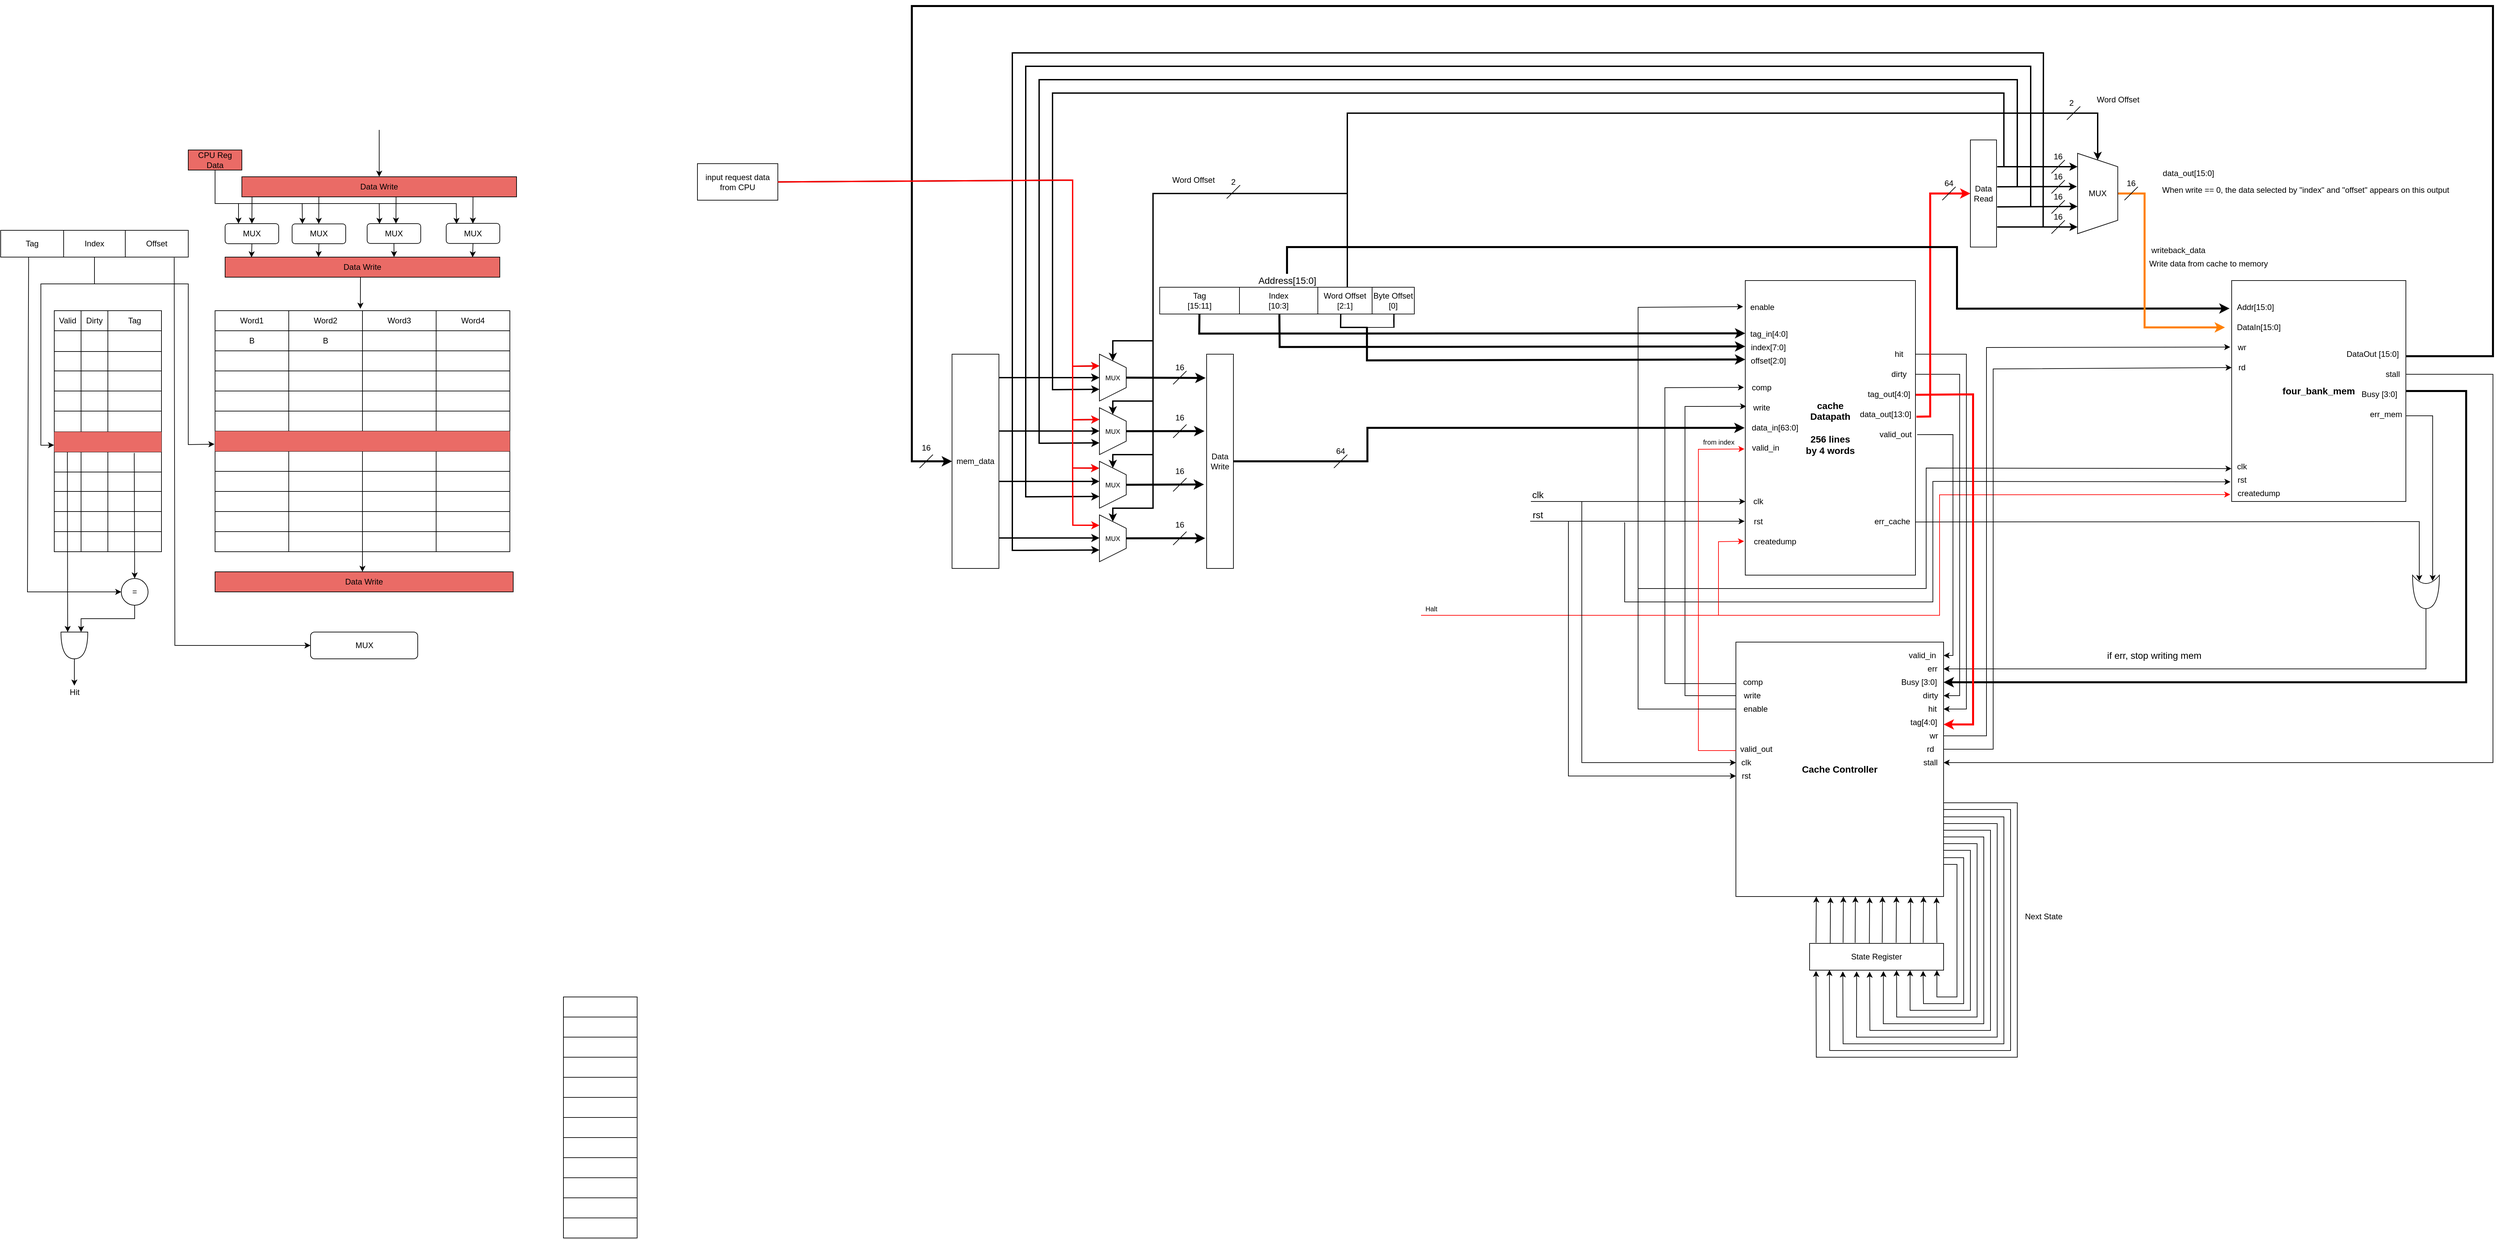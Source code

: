 <mxfile version="17.4.1" type="github">
  <diagram id="YAfpATOkKEmAnphD_0X0" name="Page-1">
    <mxGraphModel dx="6083" dy="4747" grid="1" gridSize="10" guides="1" tooltips="1" connect="1" arrows="1" fold="1" page="1" pageScale="1" pageWidth="1654" pageHeight="2336" math="0" shadow="0">
      <root>
        <mxCell id="0" />
        <mxCell id="1" parent="0" />
        <mxCell id="hBpxUwQ70FFy837Izs81-7" value="" style="shape=table;html=1;whiteSpace=wrap;startSize=0;container=1;collapsible=0;childLayout=tableLayout;" parent="1" vertex="1">
          <mxGeometry x="-600" y="215" width="280" height="40" as="geometry" />
        </mxCell>
        <mxCell id="hBpxUwQ70FFy837Izs81-8" value="" style="shape=tableRow;horizontal=0;startSize=0;swimlaneHead=0;swimlaneBody=0;top=0;left=0;bottom=0;right=0;collapsible=0;dropTarget=0;fillColor=none;points=[[0,0.5],[1,0.5]];portConstraint=eastwest;" parent="hBpxUwQ70FFy837Izs81-7" vertex="1">
          <mxGeometry width="280" height="40" as="geometry" />
        </mxCell>
        <mxCell id="hBpxUwQ70FFy837Izs81-9" value="&lt;span&gt;Tag&lt;/span&gt;" style="shape=partialRectangle;html=1;whiteSpace=wrap;connectable=0;fillColor=none;top=0;left=0;bottom=0;right=0;overflow=hidden;" parent="hBpxUwQ70FFy837Izs81-8" vertex="1">
          <mxGeometry width="94" height="40" as="geometry">
            <mxRectangle width="94" height="40" as="alternateBounds" />
          </mxGeometry>
        </mxCell>
        <mxCell id="hBpxUwQ70FFy837Izs81-10" value="&lt;span&gt;Index&lt;/span&gt;" style="shape=partialRectangle;html=1;whiteSpace=wrap;connectable=0;fillColor=none;top=0;left=0;bottom=0;right=0;overflow=hidden;" parent="hBpxUwQ70FFy837Izs81-8" vertex="1">
          <mxGeometry x="94" width="92" height="40" as="geometry">
            <mxRectangle width="92" height="40" as="alternateBounds" />
          </mxGeometry>
        </mxCell>
        <mxCell id="hBpxUwQ70FFy837Izs81-11" value="&lt;span&gt;Offset&lt;/span&gt;" style="shape=partialRectangle;html=1;whiteSpace=wrap;connectable=0;fillColor=none;top=0;left=0;bottom=0;right=0;overflow=hidden;" parent="hBpxUwQ70FFy837Izs81-8" vertex="1">
          <mxGeometry x="186" width="94" height="40" as="geometry">
            <mxRectangle width="94" height="40" as="alternateBounds" />
          </mxGeometry>
        </mxCell>
        <mxCell id="hBpxUwQ70FFy837Izs81-20" value="" style="shape=table;html=1;whiteSpace=wrap;startSize=0;container=1;collapsible=0;childLayout=tableLayout;" parent="1" vertex="1">
          <mxGeometry x="-520" y="335" width="160" height="360" as="geometry" />
        </mxCell>
        <mxCell id="hBpxUwQ70FFy837Izs81-29" value="" style="shape=tableRow;horizontal=0;startSize=0;swimlaneHead=0;swimlaneBody=0;top=0;left=0;bottom=0;right=0;collapsible=0;dropTarget=0;fillColor=none;points=[[0,0.5],[1,0.5]];portConstraint=eastwest;" parent="hBpxUwQ70FFy837Izs81-20" vertex="1">
          <mxGeometry width="160" height="30" as="geometry" />
        </mxCell>
        <mxCell id="hBpxUwQ70FFy837Izs81-30" value="Valid" style="shape=partialRectangle;html=1;whiteSpace=wrap;connectable=0;fillColor=none;top=0;left=0;bottom=0;right=0;overflow=hidden;" parent="hBpxUwQ70FFy837Izs81-29" vertex="1">
          <mxGeometry width="40" height="30" as="geometry">
            <mxRectangle width="40" height="30" as="alternateBounds" />
          </mxGeometry>
        </mxCell>
        <mxCell id="hBpxUwQ70FFy837Izs81-31" value="Dirty" style="shape=partialRectangle;html=1;whiteSpace=wrap;connectable=0;fillColor=none;top=0;left=0;bottom=0;right=0;overflow=hidden;" parent="hBpxUwQ70FFy837Izs81-29" vertex="1">
          <mxGeometry x="40" width="40" height="30" as="geometry">
            <mxRectangle width="40" height="30" as="alternateBounds" />
          </mxGeometry>
        </mxCell>
        <mxCell id="hBpxUwQ70FFy837Izs81-32" value="Tag" style="shape=partialRectangle;html=1;whiteSpace=wrap;connectable=0;fillColor=none;top=0;left=0;bottom=0;right=0;overflow=hidden;pointerEvents=1;" parent="hBpxUwQ70FFy837Izs81-29" vertex="1">
          <mxGeometry x="80" width="80" height="30" as="geometry">
            <mxRectangle width="80" height="30" as="alternateBounds" />
          </mxGeometry>
        </mxCell>
        <mxCell id="hBpxUwQ70FFy837Izs81-25" value="" style="shape=tableRow;horizontal=0;startSize=0;swimlaneHead=0;swimlaneBody=0;top=0;left=0;bottom=0;right=0;collapsible=0;dropTarget=0;fillColor=none;points=[[0,0.5],[1,0.5]];portConstraint=eastwest;" parent="hBpxUwQ70FFy837Izs81-20" vertex="1">
          <mxGeometry y="30" width="160" height="31" as="geometry" />
        </mxCell>
        <mxCell id="hBpxUwQ70FFy837Izs81-26" value="" style="shape=partialRectangle;html=1;whiteSpace=wrap;connectable=0;fillColor=none;top=0;left=0;bottom=0;right=0;overflow=hidden;" parent="hBpxUwQ70FFy837Izs81-25" vertex="1">
          <mxGeometry width="40" height="31" as="geometry">
            <mxRectangle width="40" height="31" as="alternateBounds" />
          </mxGeometry>
        </mxCell>
        <mxCell id="hBpxUwQ70FFy837Izs81-27" value="" style="shape=partialRectangle;html=1;whiteSpace=wrap;connectable=0;fillColor=none;top=0;left=0;bottom=0;right=0;overflow=hidden;" parent="hBpxUwQ70FFy837Izs81-25" vertex="1">
          <mxGeometry x="40" width="40" height="31" as="geometry">
            <mxRectangle width="40" height="31" as="alternateBounds" />
          </mxGeometry>
        </mxCell>
        <mxCell id="hBpxUwQ70FFy837Izs81-28" value="" style="shape=partialRectangle;html=1;whiteSpace=wrap;connectable=0;fillColor=none;top=0;left=0;bottom=0;right=0;overflow=hidden;" parent="hBpxUwQ70FFy837Izs81-25" vertex="1">
          <mxGeometry x="80" width="80" height="31" as="geometry">
            <mxRectangle width="80" height="31" as="alternateBounds" />
          </mxGeometry>
        </mxCell>
        <mxCell id="hBpxUwQ70FFy837Izs81-21" value="" style="shape=tableRow;horizontal=0;startSize=0;swimlaneHead=0;swimlaneBody=0;top=0;left=0;bottom=0;right=0;collapsible=0;dropTarget=0;fillColor=none;points=[[0,0.5],[1,0.5]];portConstraint=eastwest;" parent="hBpxUwQ70FFy837Izs81-20" vertex="1">
          <mxGeometry y="61" width="160" height="29" as="geometry" />
        </mxCell>
        <mxCell id="hBpxUwQ70FFy837Izs81-22" value="" style="shape=partialRectangle;html=1;whiteSpace=wrap;connectable=0;fillColor=none;top=0;left=0;bottom=0;right=0;overflow=hidden;" parent="hBpxUwQ70FFy837Izs81-21" vertex="1">
          <mxGeometry width="40" height="29" as="geometry">
            <mxRectangle width="40" height="29" as="alternateBounds" />
          </mxGeometry>
        </mxCell>
        <mxCell id="hBpxUwQ70FFy837Izs81-23" value="" style="shape=partialRectangle;html=1;whiteSpace=wrap;connectable=0;fillColor=none;top=0;left=0;bottom=0;right=0;overflow=hidden;" parent="hBpxUwQ70FFy837Izs81-21" vertex="1">
          <mxGeometry x="40" width="40" height="29" as="geometry">
            <mxRectangle width="40" height="29" as="alternateBounds" />
          </mxGeometry>
        </mxCell>
        <mxCell id="hBpxUwQ70FFy837Izs81-24" value="" style="shape=partialRectangle;html=1;whiteSpace=wrap;connectable=0;fillColor=none;top=0;left=0;bottom=0;right=0;overflow=hidden;" parent="hBpxUwQ70FFy837Izs81-21" vertex="1">
          <mxGeometry x="80" width="80" height="29" as="geometry">
            <mxRectangle width="80" height="29" as="alternateBounds" />
          </mxGeometry>
        </mxCell>
        <mxCell id="hBpxUwQ70FFy837Izs81-33" style="shape=tableRow;horizontal=0;startSize=0;swimlaneHead=0;swimlaneBody=0;top=0;left=0;bottom=0;right=0;collapsible=0;dropTarget=0;fillColor=none;points=[[0,0.5],[1,0.5]];portConstraint=eastwest;" parent="hBpxUwQ70FFy837Izs81-20" vertex="1">
          <mxGeometry y="90" width="160" height="30" as="geometry" />
        </mxCell>
        <mxCell id="hBpxUwQ70FFy837Izs81-34" style="shape=partialRectangle;html=1;whiteSpace=wrap;connectable=0;fillColor=none;top=0;left=0;bottom=0;right=0;overflow=hidden;" parent="hBpxUwQ70FFy837Izs81-33" vertex="1">
          <mxGeometry width="40" height="30" as="geometry">
            <mxRectangle width="40" height="30" as="alternateBounds" />
          </mxGeometry>
        </mxCell>
        <mxCell id="hBpxUwQ70FFy837Izs81-35" style="shape=partialRectangle;html=1;whiteSpace=wrap;connectable=0;fillColor=none;top=0;left=0;bottom=0;right=0;overflow=hidden;" parent="hBpxUwQ70FFy837Izs81-33" vertex="1">
          <mxGeometry x="40" width="40" height="30" as="geometry">
            <mxRectangle width="40" height="30" as="alternateBounds" />
          </mxGeometry>
        </mxCell>
        <mxCell id="hBpxUwQ70FFy837Izs81-36" style="shape=partialRectangle;html=1;whiteSpace=wrap;connectable=0;fillColor=none;top=0;left=0;bottom=0;right=0;overflow=hidden;" parent="hBpxUwQ70FFy837Izs81-33" vertex="1">
          <mxGeometry x="80" width="80" height="30" as="geometry">
            <mxRectangle width="80" height="30" as="alternateBounds" />
          </mxGeometry>
        </mxCell>
        <mxCell id="hBpxUwQ70FFy837Izs81-37" style="shape=tableRow;horizontal=0;startSize=0;swimlaneHead=0;swimlaneBody=0;top=0;left=0;bottom=0;right=0;collapsible=0;dropTarget=0;fillColor=none;points=[[0,0.5],[1,0.5]];portConstraint=eastwest;" parent="hBpxUwQ70FFy837Izs81-20" vertex="1">
          <mxGeometry y="120" width="160" height="30" as="geometry" />
        </mxCell>
        <mxCell id="hBpxUwQ70FFy837Izs81-38" style="shape=partialRectangle;html=1;whiteSpace=wrap;connectable=0;fillColor=none;top=0;left=0;bottom=0;right=0;overflow=hidden;" parent="hBpxUwQ70FFy837Izs81-37" vertex="1">
          <mxGeometry width="40" height="30" as="geometry">
            <mxRectangle width="40" height="30" as="alternateBounds" />
          </mxGeometry>
        </mxCell>
        <mxCell id="hBpxUwQ70FFy837Izs81-39" style="shape=partialRectangle;html=1;whiteSpace=wrap;connectable=0;fillColor=none;top=0;left=0;bottom=0;right=0;overflow=hidden;" parent="hBpxUwQ70FFy837Izs81-37" vertex="1">
          <mxGeometry x="40" width="40" height="30" as="geometry">
            <mxRectangle width="40" height="30" as="alternateBounds" />
          </mxGeometry>
        </mxCell>
        <mxCell id="hBpxUwQ70FFy837Izs81-40" style="shape=partialRectangle;html=1;whiteSpace=wrap;connectable=0;fillColor=none;top=0;left=0;bottom=0;right=0;overflow=hidden;" parent="hBpxUwQ70FFy837Izs81-37" vertex="1">
          <mxGeometry x="80" width="80" height="30" as="geometry">
            <mxRectangle width="80" height="30" as="alternateBounds" />
          </mxGeometry>
        </mxCell>
        <mxCell id="hBpxUwQ70FFy837Izs81-41" style="shape=tableRow;horizontal=0;startSize=0;swimlaneHead=0;swimlaneBody=0;top=0;left=0;bottom=0;right=0;collapsible=0;dropTarget=0;fillColor=none;points=[[0,0.5],[1,0.5]];portConstraint=eastwest;" parent="hBpxUwQ70FFy837Izs81-20" vertex="1">
          <mxGeometry y="150" width="160" height="31" as="geometry" />
        </mxCell>
        <mxCell id="hBpxUwQ70FFy837Izs81-42" style="shape=partialRectangle;html=1;whiteSpace=wrap;connectable=0;fillColor=none;top=0;left=0;bottom=0;right=0;overflow=hidden;" parent="hBpxUwQ70FFy837Izs81-41" vertex="1">
          <mxGeometry width="40" height="31" as="geometry">
            <mxRectangle width="40" height="31" as="alternateBounds" />
          </mxGeometry>
        </mxCell>
        <mxCell id="hBpxUwQ70FFy837Izs81-43" style="shape=partialRectangle;html=1;whiteSpace=wrap;connectable=0;fillColor=none;top=0;left=0;bottom=0;right=0;overflow=hidden;" parent="hBpxUwQ70FFy837Izs81-41" vertex="1">
          <mxGeometry x="40" width="40" height="31" as="geometry">
            <mxRectangle width="40" height="31" as="alternateBounds" />
          </mxGeometry>
        </mxCell>
        <mxCell id="hBpxUwQ70FFy837Izs81-44" style="shape=partialRectangle;html=1;whiteSpace=wrap;connectable=0;fillColor=none;top=0;left=0;bottom=0;right=0;overflow=hidden;" parent="hBpxUwQ70FFy837Izs81-41" vertex="1">
          <mxGeometry x="80" width="80" height="31" as="geometry">
            <mxRectangle width="80" height="31" as="alternateBounds" />
          </mxGeometry>
        </mxCell>
        <mxCell id="hBpxUwQ70FFy837Izs81-45" style="shape=tableRow;horizontal=0;startSize=0;swimlaneHead=0;swimlaneBody=0;top=0;left=0;bottom=0;right=0;collapsible=0;dropTarget=0;fillColor=none;points=[[0,0.5],[1,0.5]];portConstraint=eastwest;" parent="hBpxUwQ70FFy837Izs81-20" vertex="1">
          <mxGeometry y="181" width="160" height="30" as="geometry" />
        </mxCell>
        <mxCell id="hBpxUwQ70FFy837Izs81-46" style="shape=partialRectangle;html=1;whiteSpace=wrap;connectable=0;fillColor=#EA6B66;top=0;left=0;bottom=0;right=0;overflow=hidden;strokeColor=#b85450;" parent="hBpxUwQ70FFy837Izs81-45" vertex="1">
          <mxGeometry width="40" height="30" as="geometry">
            <mxRectangle width="40" height="30" as="alternateBounds" />
          </mxGeometry>
        </mxCell>
        <mxCell id="hBpxUwQ70FFy837Izs81-47" style="shape=partialRectangle;html=1;whiteSpace=wrap;connectable=0;fillColor=#EA6B66;top=0;left=0;bottom=0;right=0;overflow=hidden;strokeColor=#b85450;" parent="hBpxUwQ70FFy837Izs81-45" vertex="1">
          <mxGeometry x="40" width="40" height="30" as="geometry">
            <mxRectangle width="40" height="30" as="alternateBounds" />
          </mxGeometry>
        </mxCell>
        <mxCell id="hBpxUwQ70FFy837Izs81-48" style="shape=partialRectangle;html=1;whiteSpace=wrap;connectable=0;fillColor=#EA6B66;top=0;left=0;bottom=0;right=0;overflow=hidden;strokeColor=#b85450;" parent="hBpxUwQ70FFy837Izs81-45" vertex="1">
          <mxGeometry x="80" width="80" height="30" as="geometry">
            <mxRectangle width="80" height="30" as="alternateBounds" />
          </mxGeometry>
        </mxCell>
        <mxCell id="hBpxUwQ70FFy837Izs81-49" style="shape=tableRow;horizontal=0;startSize=0;swimlaneHead=0;swimlaneBody=0;top=0;left=0;bottom=0;right=0;collapsible=0;dropTarget=0;fillColor=none;points=[[0,0.5],[1,0.5]];portConstraint=eastwest;" parent="hBpxUwQ70FFy837Izs81-20" vertex="1">
          <mxGeometry y="211" width="160" height="30" as="geometry" />
        </mxCell>
        <mxCell id="hBpxUwQ70FFy837Izs81-50" style="shape=partialRectangle;html=1;whiteSpace=wrap;connectable=0;fillColor=none;top=0;left=0;bottom=0;right=0;overflow=hidden;" parent="hBpxUwQ70FFy837Izs81-49" vertex="1">
          <mxGeometry width="40" height="30" as="geometry">
            <mxRectangle width="40" height="30" as="alternateBounds" />
          </mxGeometry>
        </mxCell>
        <mxCell id="hBpxUwQ70FFy837Izs81-51" style="shape=partialRectangle;html=1;whiteSpace=wrap;connectable=0;fillColor=none;top=0;left=0;bottom=0;right=0;overflow=hidden;" parent="hBpxUwQ70FFy837Izs81-49" vertex="1">
          <mxGeometry x="40" width="40" height="30" as="geometry">
            <mxRectangle width="40" height="30" as="alternateBounds" />
          </mxGeometry>
        </mxCell>
        <mxCell id="hBpxUwQ70FFy837Izs81-52" style="shape=partialRectangle;html=1;whiteSpace=wrap;connectable=0;fillColor=none;top=0;left=0;bottom=0;right=0;overflow=hidden;" parent="hBpxUwQ70FFy837Izs81-49" vertex="1">
          <mxGeometry x="80" width="80" height="30" as="geometry">
            <mxRectangle width="80" height="30" as="alternateBounds" />
          </mxGeometry>
        </mxCell>
        <mxCell id="hBpxUwQ70FFy837Izs81-53" style="shape=tableRow;horizontal=0;startSize=0;swimlaneHead=0;swimlaneBody=0;top=0;left=0;bottom=0;right=0;collapsible=0;dropTarget=0;fillColor=none;points=[[0,0.5],[1,0.5]];portConstraint=eastwest;" parent="hBpxUwQ70FFy837Izs81-20" vertex="1">
          <mxGeometry y="241" width="160" height="29" as="geometry" />
        </mxCell>
        <mxCell id="hBpxUwQ70FFy837Izs81-54" style="shape=partialRectangle;html=1;whiteSpace=wrap;connectable=0;fillColor=none;top=0;left=0;bottom=0;right=0;overflow=hidden;" parent="hBpxUwQ70FFy837Izs81-53" vertex="1">
          <mxGeometry width="40" height="29" as="geometry">
            <mxRectangle width="40" height="29" as="alternateBounds" />
          </mxGeometry>
        </mxCell>
        <mxCell id="hBpxUwQ70FFy837Izs81-55" style="shape=partialRectangle;html=1;whiteSpace=wrap;connectable=0;fillColor=none;top=0;left=0;bottom=0;right=0;overflow=hidden;" parent="hBpxUwQ70FFy837Izs81-53" vertex="1">
          <mxGeometry x="40" width="40" height="29" as="geometry">
            <mxRectangle width="40" height="29" as="alternateBounds" />
          </mxGeometry>
        </mxCell>
        <mxCell id="hBpxUwQ70FFy837Izs81-56" style="shape=partialRectangle;html=1;whiteSpace=wrap;connectable=0;fillColor=none;top=0;left=0;bottom=0;right=0;overflow=hidden;" parent="hBpxUwQ70FFy837Izs81-53" vertex="1">
          <mxGeometry x="80" width="80" height="29" as="geometry">
            <mxRectangle width="80" height="29" as="alternateBounds" />
          </mxGeometry>
        </mxCell>
        <mxCell id="hBpxUwQ70FFy837Izs81-57" style="shape=tableRow;horizontal=0;startSize=0;swimlaneHead=0;swimlaneBody=0;top=0;left=0;bottom=0;right=0;collapsible=0;dropTarget=0;fillColor=none;points=[[0,0.5],[1,0.5]];portConstraint=eastwest;" parent="hBpxUwQ70FFy837Izs81-20" vertex="1">
          <mxGeometry y="270" width="160" height="30" as="geometry" />
        </mxCell>
        <mxCell id="hBpxUwQ70FFy837Izs81-58" style="shape=partialRectangle;html=1;whiteSpace=wrap;connectable=0;fillColor=none;top=0;left=0;bottom=0;right=0;overflow=hidden;" parent="hBpxUwQ70FFy837Izs81-57" vertex="1">
          <mxGeometry width="40" height="30" as="geometry">
            <mxRectangle width="40" height="30" as="alternateBounds" />
          </mxGeometry>
        </mxCell>
        <mxCell id="hBpxUwQ70FFy837Izs81-59" style="shape=partialRectangle;html=1;whiteSpace=wrap;connectable=0;fillColor=none;top=0;left=0;bottom=0;right=0;overflow=hidden;" parent="hBpxUwQ70FFy837Izs81-57" vertex="1">
          <mxGeometry x="40" width="40" height="30" as="geometry">
            <mxRectangle width="40" height="30" as="alternateBounds" />
          </mxGeometry>
        </mxCell>
        <mxCell id="hBpxUwQ70FFy837Izs81-60" style="shape=partialRectangle;html=1;whiteSpace=wrap;connectable=0;fillColor=none;top=0;left=0;bottom=0;right=0;overflow=hidden;" parent="hBpxUwQ70FFy837Izs81-57" vertex="1">
          <mxGeometry x="80" width="80" height="30" as="geometry">
            <mxRectangle width="80" height="30" as="alternateBounds" />
          </mxGeometry>
        </mxCell>
        <mxCell id="hBpxUwQ70FFy837Izs81-61" style="shape=tableRow;horizontal=0;startSize=0;swimlaneHead=0;swimlaneBody=0;top=0;left=0;bottom=0;right=0;collapsible=0;dropTarget=0;fillColor=none;points=[[0,0.5],[1,0.5]];portConstraint=eastwest;" parent="hBpxUwQ70FFy837Izs81-20" vertex="1">
          <mxGeometry y="300" width="160" height="30" as="geometry" />
        </mxCell>
        <mxCell id="hBpxUwQ70FFy837Izs81-62" style="shape=partialRectangle;html=1;whiteSpace=wrap;connectable=0;fillColor=none;top=0;left=0;bottom=0;right=0;overflow=hidden;" parent="hBpxUwQ70FFy837Izs81-61" vertex="1">
          <mxGeometry width="40" height="30" as="geometry">
            <mxRectangle width="40" height="30" as="alternateBounds" />
          </mxGeometry>
        </mxCell>
        <mxCell id="hBpxUwQ70FFy837Izs81-63" style="shape=partialRectangle;html=1;whiteSpace=wrap;connectable=0;fillColor=none;top=0;left=0;bottom=0;right=0;overflow=hidden;" parent="hBpxUwQ70FFy837Izs81-61" vertex="1">
          <mxGeometry x="40" width="40" height="30" as="geometry">
            <mxRectangle width="40" height="30" as="alternateBounds" />
          </mxGeometry>
        </mxCell>
        <mxCell id="hBpxUwQ70FFy837Izs81-64" style="shape=partialRectangle;html=1;whiteSpace=wrap;connectable=0;fillColor=none;top=0;left=0;bottom=0;right=0;overflow=hidden;" parent="hBpxUwQ70FFy837Izs81-61" vertex="1">
          <mxGeometry x="80" width="80" height="30" as="geometry">
            <mxRectangle width="80" height="30" as="alternateBounds" />
          </mxGeometry>
        </mxCell>
        <mxCell id="hBpxUwQ70FFy837Izs81-65" style="shape=tableRow;horizontal=0;startSize=0;swimlaneHead=0;swimlaneBody=0;top=0;left=0;bottom=0;right=0;collapsible=0;dropTarget=0;fillColor=none;points=[[0,0.5],[1,0.5]];portConstraint=eastwest;" parent="hBpxUwQ70FFy837Izs81-20" vertex="1">
          <mxGeometry y="330" width="160" height="30" as="geometry" />
        </mxCell>
        <mxCell id="hBpxUwQ70FFy837Izs81-66" style="shape=partialRectangle;html=1;whiteSpace=wrap;connectable=0;fillColor=none;top=0;left=0;bottom=0;right=0;overflow=hidden;" parent="hBpxUwQ70FFy837Izs81-65" vertex="1">
          <mxGeometry width="40" height="30" as="geometry">
            <mxRectangle width="40" height="30" as="alternateBounds" />
          </mxGeometry>
        </mxCell>
        <mxCell id="hBpxUwQ70FFy837Izs81-67" style="shape=partialRectangle;html=1;whiteSpace=wrap;connectable=0;fillColor=none;top=0;left=0;bottom=0;right=0;overflow=hidden;" parent="hBpxUwQ70FFy837Izs81-65" vertex="1">
          <mxGeometry x="40" width="40" height="30" as="geometry">
            <mxRectangle width="40" height="30" as="alternateBounds" />
          </mxGeometry>
        </mxCell>
        <mxCell id="hBpxUwQ70FFy837Izs81-68" style="shape=partialRectangle;html=1;whiteSpace=wrap;connectable=0;fillColor=none;top=0;left=0;bottom=0;right=0;overflow=hidden;" parent="hBpxUwQ70FFy837Izs81-65" vertex="1">
          <mxGeometry x="80" width="80" height="30" as="geometry">
            <mxRectangle width="80" height="30" as="alternateBounds" />
          </mxGeometry>
        </mxCell>
        <mxCell id="hBpxUwQ70FFy837Izs81-70" value="" style="endArrow=classic;html=1;rounded=0;exitX=0.5;exitY=1.002;exitDx=0;exitDy=0;exitPerimeter=0;entryX=-0.002;entryY=0.658;entryDx=0;entryDy=0;entryPerimeter=0;" parent="1" source="hBpxUwQ70FFy837Izs81-8" target="hBpxUwQ70FFy837Izs81-45" edge="1">
          <mxGeometry width="50" height="50" relative="1" as="geometry">
            <mxPoint x="-480" y="325" as="sourcePoint" />
            <mxPoint x="-690" y="355" as="targetPoint" />
            <Array as="points">
              <mxPoint x="-460" y="295" />
              <mxPoint x="-540" y="295" />
              <mxPoint x="-540" y="536" />
            </Array>
          </mxGeometry>
        </mxCell>
        <mxCell id="hBpxUwQ70FFy837Izs81-204" value="" style="shape=table;html=1;whiteSpace=wrap;startSize=0;container=1;collapsible=0;childLayout=tableLayout;" parent="1" vertex="1">
          <mxGeometry x="-280" y="335" width="440" height="360" as="geometry" />
        </mxCell>
        <mxCell id="hBpxUwQ70FFy837Izs81-205" value="" style="shape=tableRow;horizontal=0;startSize=0;swimlaneHead=0;swimlaneBody=0;top=0;left=0;bottom=0;right=0;collapsible=0;dropTarget=0;fillColor=none;points=[[0,0.5],[1,0.5]];portConstraint=eastwest;" parent="hBpxUwQ70FFy837Izs81-204" vertex="1">
          <mxGeometry width="440" height="30" as="geometry" />
        </mxCell>
        <mxCell id="hBpxUwQ70FFy837Izs81-206" value="Word1" style="shape=partialRectangle;html=1;whiteSpace=wrap;connectable=0;fillColor=none;top=0;left=0;bottom=0;right=0;overflow=hidden;" parent="hBpxUwQ70FFy837Izs81-205" vertex="1">
          <mxGeometry width="110" height="30" as="geometry">
            <mxRectangle width="110" height="30" as="alternateBounds" />
          </mxGeometry>
        </mxCell>
        <mxCell id="hBpxUwQ70FFy837Izs81-207" value="Word2" style="shape=partialRectangle;html=1;whiteSpace=wrap;connectable=0;fillColor=none;top=0;left=0;bottom=0;right=0;overflow=hidden;" parent="hBpxUwQ70FFy837Izs81-205" vertex="1">
          <mxGeometry x="110" width="110" height="30" as="geometry">
            <mxRectangle width="110" height="30" as="alternateBounds" />
          </mxGeometry>
        </mxCell>
        <mxCell id="hBpxUwQ70FFy837Izs81-208" value="Word3" style="shape=partialRectangle;html=1;whiteSpace=wrap;connectable=0;fillColor=none;top=0;left=0;bottom=0;right=0;overflow=hidden;" parent="hBpxUwQ70FFy837Izs81-205" vertex="1">
          <mxGeometry x="220" width="110" height="30" as="geometry">
            <mxRectangle width="110" height="30" as="alternateBounds" />
          </mxGeometry>
        </mxCell>
        <mxCell id="hBpxUwQ70FFy837Izs81-265" value="Word4" style="shape=partialRectangle;html=1;whiteSpace=wrap;connectable=0;fillColor=none;top=0;left=0;bottom=0;right=0;overflow=hidden;" parent="hBpxUwQ70FFy837Izs81-205" vertex="1">
          <mxGeometry x="330" width="110" height="30" as="geometry">
            <mxRectangle width="110" height="30" as="alternateBounds" />
          </mxGeometry>
        </mxCell>
        <mxCell id="hBpxUwQ70FFy837Izs81-209" value="" style="shape=tableRow;horizontal=0;startSize=0;swimlaneHead=0;swimlaneBody=0;top=0;left=0;bottom=0;right=0;collapsible=0;dropTarget=0;fillColor=none;points=[[0,0.5],[1,0.5]];portConstraint=eastwest;" parent="hBpxUwQ70FFy837Izs81-204" vertex="1">
          <mxGeometry y="30" width="440" height="30" as="geometry" />
        </mxCell>
        <mxCell id="hBpxUwQ70FFy837Izs81-210" value="B" style="shape=partialRectangle;html=1;whiteSpace=wrap;connectable=0;fillColor=none;top=0;left=0;bottom=0;right=0;overflow=hidden;" parent="hBpxUwQ70FFy837Izs81-209" vertex="1">
          <mxGeometry width="110" height="30" as="geometry">
            <mxRectangle width="110" height="30" as="alternateBounds" />
          </mxGeometry>
        </mxCell>
        <mxCell id="hBpxUwQ70FFy837Izs81-211" value="B" style="shape=partialRectangle;html=1;whiteSpace=wrap;connectable=0;fillColor=none;top=0;left=0;bottom=0;right=0;overflow=hidden;" parent="hBpxUwQ70FFy837Izs81-209" vertex="1">
          <mxGeometry x="110" width="110" height="30" as="geometry">
            <mxRectangle width="110" height="30" as="alternateBounds" />
          </mxGeometry>
        </mxCell>
        <mxCell id="hBpxUwQ70FFy837Izs81-212" value="" style="shape=partialRectangle;html=1;whiteSpace=wrap;connectable=0;fillColor=none;top=0;left=0;bottom=0;right=0;overflow=hidden;" parent="hBpxUwQ70FFy837Izs81-209" vertex="1">
          <mxGeometry x="220" width="110" height="30" as="geometry">
            <mxRectangle width="110" height="30" as="alternateBounds" />
          </mxGeometry>
        </mxCell>
        <mxCell id="hBpxUwQ70FFy837Izs81-266" value="" style="shape=partialRectangle;html=1;whiteSpace=wrap;connectable=0;fillColor=none;top=0;left=0;bottom=0;right=0;overflow=hidden;" parent="hBpxUwQ70FFy837Izs81-209" vertex="1">
          <mxGeometry x="330" width="110" height="30" as="geometry">
            <mxRectangle width="110" height="30" as="alternateBounds" />
          </mxGeometry>
        </mxCell>
        <mxCell id="hBpxUwQ70FFy837Izs81-213" value="" style="shape=tableRow;horizontal=0;startSize=0;swimlaneHead=0;swimlaneBody=0;top=0;left=0;bottom=0;right=0;collapsible=0;dropTarget=0;fillColor=none;points=[[0,0.5],[1,0.5]];portConstraint=eastwest;" parent="hBpxUwQ70FFy837Izs81-204" vertex="1">
          <mxGeometry y="60" width="440" height="30" as="geometry" />
        </mxCell>
        <mxCell id="hBpxUwQ70FFy837Izs81-214" value="" style="shape=partialRectangle;html=1;whiteSpace=wrap;connectable=0;fillColor=none;top=0;left=0;bottom=0;right=0;overflow=hidden;" parent="hBpxUwQ70FFy837Izs81-213" vertex="1">
          <mxGeometry width="110" height="30" as="geometry">
            <mxRectangle width="110" height="30" as="alternateBounds" />
          </mxGeometry>
        </mxCell>
        <mxCell id="hBpxUwQ70FFy837Izs81-215" value="" style="shape=partialRectangle;html=1;whiteSpace=wrap;connectable=0;fillColor=none;top=0;left=0;bottom=0;right=0;overflow=hidden;" parent="hBpxUwQ70FFy837Izs81-213" vertex="1">
          <mxGeometry x="110" width="110" height="30" as="geometry">
            <mxRectangle width="110" height="30" as="alternateBounds" />
          </mxGeometry>
        </mxCell>
        <mxCell id="hBpxUwQ70FFy837Izs81-216" value="" style="shape=partialRectangle;html=1;whiteSpace=wrap;connectable=0;fillColor=none;top=0;left=0;bottom=0;right=0;overflow=hidden;pointerEvents=1;" parent="hBpxUwQ70FFy837Izs81-213" vertex="1">
          <mxGeometry x="220" width="110" height="30" as="geometry">
            <mxRectangle width="110" height="30" as="alternateBounds" />
          </mxGeometry>
        </mxCell>
        <mxCell id="hBpxUwQ70FFy837Izs81-267" value="" style="shape=partialRectangle;html=1;whiteSpace=wrap;connectable=0;fillColor=none;top=0;left=0;bottom=0;right=0;overflow=hidden;pointerEvents=1;" parent="hBpxUwQ70FFy837Izs81-213" vertex="1">
          <mxGeometry x="330" width="110" height="30" as="geometry">
            <mxRectangle width="110" height="30" as="alternateBounds" />
          </mxGeometry>
        </mxCell>
        <mxCell id="hBpxUwQ70FFy837Izs81-217" style="shape=tableRow;horizontal=0;startSize=0;swimlaneHead=0;swimlaneBody=0;top=0;left=0;bottom=0;right=0;collapsible=0;dropTarget=0;fillColor=none;points=[[0,0.5],[1,0.5]];portConstraint=eastwest;" parent="hBpxUwQ70FFy837Izs81-204" vertex="1">
          <mxGeometry y="90" width="440" height="30" as="geometry" />
        </mxCell>
        <mxCell id="hBpxUwQ70FFy837Izs81-218" style="shape=partialRectangle;html=1;whiteSpace=wrap;connectable=0;fillColor=none;top=0;left=0;bottom=0;right=0;overflow=hidden;" parent="hBpxUwQ70FFy837Izs81-217" vertex="1">
          <mxGeometry width="110" height="30" as="geometry">
            <mxRectangle width="110" height="30" as="alternateBounds" />
          </mxGeometry>
        </mxCell>
        <mxCell id="hBpxUwQ70FFy837Izs81-219" value="" style="shape=partialRectangle;html=1;whiteSpace=wrap;connectable=0;fillColor=none;top=0;left=0;bottom=0;right=0;overflow=hidden;" parent="hBpxUwQ70FFy837Izs81-217" vertex="1">
          <mxGeometry x="110" width="110" height="30" as="geometry">
            <mxRectangle width="110" height="30" as="alternateBounds" />
          </mxGeometry>
        </mxCell>
        <mxCell id="hBpxUwQ70FFy837Izs81-220" value="" style="shape=partialRectangle;html=1;whiteSpace=wrap;connectable=0;fillColor=none;top=0;left=0;bottom=0;right=0;overflow=hidden;pointerEvents=1;" parent="hBpxUwQ70FFy837Izs81-217" vertex="1">
          <mxGeometry x="220" width="110" height="30" as="geometry">
            <mxRectangle width="110" height="30" as="alternateBounds" />
          </mxGeometry>
        </mxCell>
        <mxCell id="hBpxUwQ70FFy837Izs81-268" value="" style="shape=partialRectangle;html=1;whiteSpace=wrap;connectable=0;fillColor=none;top=0;left=0;bottom=0;right=0;overflow=hidden;pointerEvents=1;" parent="hBpxUwQ70FFy837Izs81-217" vertex="1">
          <mxGeometry x="330" width="110" height="30" as="geometry">
            <mxRectangle width="110" height="30" as="alternateBounds" />
          </mxGeometry>
        </mxCell>
        <mxCell id="hBpxUwQ70FFy837Izs81-221" style="shape=tableRow;horizontal=0;startSize=0;swimlaneHead=0;swimlaneBody=0;top=0;left=0;bottom=0;right=0;collapsible=0;dropTarget=0;fillColor=none;points=[[0,0.5],[1,0.5]];portConstraint=eastwest;" parent="hBpxUwQ70FFy837Izs81-204" vertex="1">
          <mxGeometry y="120" width="440" height="30" as="geometry" />
        </mxCell>
        <mxCell id="hBpxUwQ70FFy837Izs81-222" style="shape=partialRectangle;html=1;whiteSpace=wrap;connectable=0;fillColor=none;top=0;left=0;bottom=0;right=0;overflow=hidden;" parent="hBpxUwQ70FFy837Izs81-221" vertex="1">
          <mxGeometry width="110" height="30" as="geometry">
            <mxRectangle width="110" height="30" as="alternateBounds" />
          </mxGeometry>
        </mxCell>
        <mxCell id="hBpxUwQ70FFy837Izs81-223" value="" style="shape=partialRectangle;html=1;whiteSpace=wrap;connectable=0;fillColor=none;top=0;left=0;bottom=0;right=0;overflow=hidden;" parent="hBpxUwQ70FFy837Izs81-221" vertex="1">
          <mxGeometry x="110" width="110" height="30" as="geometry">
            <mxRectangle width="110" height="30" as="alternateBounds" />
          </mxGeometry>
        </mxCell>
        <mxCell id="hBpxUwQ70FFy837Izs81-224" value="" style="shape=partialRectangle;html=1;whiteSpace=wrap;connectable=0;fillColor=none;top=0;left=0;bottom=0;right=0;overflow=hidden;pointerEvents=1;" parent="hBpxUwQ70FFy837Izs81-221" vertex="1">
          <mxGeometry x="220" width="110" height="30" as="geometry">
            <mxRectangle width="110" height="30" as="alternateBounds" />
          </mxGeometry>
        </mxCell>
        <mxCell id="hBpxUwQ70FFy837Izs81-269" value="" style="shape=partialRectangle;html=1;whiteSpace=wrap;connectable=0;fillColor=none;top=0;left=0;bottom=0;right=0;overflow=hidden;pointerEvents=1;" parent="hBpxUwQ70FFy837Izs81-221" vertex="1">
          <mxGeometry x="330" width="110" height="30" as="geometry">
            <mxRectangle width="110" height="30" as="alternateBounds" />
          </mxGeometry>
        </mxCell>
        <mxCell id="hBpxUwQ70FFy837Izs81-225" style="shape=tableRow;horizontal=0;startSize=0;swimlaneHead=0;swimlaneBody=0;top=0;left=0;bottom=0;right=0;collapsible=0;dropTarget=0;fillColor=none;points=[[0,0.5],[1,0.5]];portConstraint=eastwest;" parent="hBpxUwQ70FFy837Izs81-204" vertex="1">
          <mxGeometry y="150" width="440" height="30" as="geometry" />
        </mxCell>
        <mxCell id="hBpxUwQ70FFy837Izs81-226" style="shape=partialRectangle;html=1;whiteSpace=wrap;connectable=0;fillColor=none;top=0;left=0;bottom=0;right=0;overflow=hidden;" parent="hBpxUwQ70FFy837Izs81-225" vertex="1">
          <mxGeometry width="110" height="30" as="geometry">
            <mxRectangle width="110" height="30" as="alternateBounds" />
          </mxGeometry>
        </mxCell>
        <mxCell id="hBpxUwQ70FFy837Izs81-227" value="" style="shape=partialRectangle;html=1;whiteSpace=wrap;connectable=0;fillColor=none;top=0;left=0;bottom=0;right=0;overflow=hidden;" parent="hBpxUwQ70FFy837Izs81-225" vertex="1">
          <mxGeometry x="110" width="110" height="30" as="geometry">
            <mxRectangle width="110" height="30" as="alternateBounds" />
          </mxGeometry>
        </mxCell>
        <mxCell id="hBpxUwQ70FFy837Izs81-228" value="" style="shape=partialRectangle;html=1;whiteSpace=wrap;connectable=0;fillColor=none;top=0;left=0;bottom=0;right=0;overflow=hidden;pointerEvents=1;" parent="hBpxUwQ70FFy837Izs81-225" vertex="1">
          <mxGeometry x="220" width="110" height="30" as="geometry">
            <mxRectangle width="110" height="30" as="alternateBounds" />
          </mxGeometry>
        </mxCell>
        <mxCell id="hBpxUwQ70FFy837Izs81-270" value="" style="shape=partialRectangle;html=1;whiteSpace=wrap;connectable=0;fillColor=none;top=0;left=0;bottom=0;right=0;overflow=hidden;pointerEvents=1;" parent="hBpxUwQ70FFy837Izs81-225" vertex="1">
          <mxGeometry x="330" width="110" height="30" as="geometry">
            <mxRectangle width="110" height="30" as="alternateBounds" />
          </mxGeometry>
        </mxCell>
        <mxCell id="hBpxUwQ70FFy837Izs81-229" style="shape=tableRow;horizontal=0;startSize=0;swimlaneHead=0;swimlaneBody=0;top=0;left=0;bottom=0;right=0;collapsible=0;dropTarget=0;fillColor=none;points=[[0,0.5],[1,0.5]];portConstraint=eastwest;" parent="hBpxUwQ70FFy837Izs81-204" vertex="1">
          <mxGeometry y="180" width="440" height="30" as="geometry" />
        </mxCell>
        <mxCell id="hBpxUwQ70FFy837Izs81-230" style="shape=partialRectangle;html=1;whiteSpace=wrap;connectable=0;fillColor=#EA6B66;top=0;left=0;bottom=0;right=0;overflow=hidden;" parent="hBpxUwQ70FFy837Izs81-229" vertex="1">
          <mxGeometry width="110" height="30" as="geometry">
            <mxRectangle width="110" height="30" as="alternateBounds" />
          </mxGeometry>
        </mxCell>
        <mxCell id="hBpxUwQ70FFy837Izs81-231" value="" style="shape=partialRectangle;html=1;whiteSpace=wrap;connectable=0;fillColor=#EA6B66;top=0;left=0;bottom=0;right=0;overflow=hidden;" parent="hBpxUwQ70FFy837Izs81-229" vertex="1">
          <mxGeometry x="110" width="110" height="30" as="geometry">
            <mxRectangle width="110" height="30" as="alternateBounds" />
          </mxGeometry>
        </mxCell>
        <mxCell id="hBpxUwQ70FFy837Izs81-232" value="" style="shape=partialRectangle;html=1;whiteSpace=wrap;connectable=0;fillColor=#EA6B66;top=0;left=0;bottom=0;right=0;overflow=hidden;pointerEvents=1;" parent="hBpxUwQ70FFy837Izs81-229" vertex="1">
          <mxGeometry x="220" width="110" height="30" as="geometry">
            <mxRectangle width="110" height="30" as="alternateBounds" />
          </mxGeometry>
        </mxCell>
        <mxCell id="hBpxUwQ70FFy837Izs81-271" value="" style="shape=partialRectangle;html=1;whiteSpace=wrap;connectable=0;fillColor=#EA6B66;top=0;left=0;bottom=0;right=0;overflow=hidden;pointerEvents=1;" parent="hBpxUwQ70FFy837Izs81-229" vertex="1">
          <mxGeometry x="330" width="110" height="30" as="geometry">
            <mxRectangle width="110" height="30" as="alternateBounds" />
          </mxGeometry>
        </mxCell>
        <mxCell id="hBpxUwQ70FFy837Izs81-233" style="shape=tableRow;horizontal=0;startSize=0;swimlaneHead=0;swimlaneBody=0;top=0;left=0;bottom=0;right=0;collapsible=0;dropTarget=0;fillColor=none;points=[[0,0.5],[1,0.5]];portConstraint=eastwest;" parent="hBpxUwQ70FFy837Izs81-204" vertex="1">
          <mxGeometry y="210" width="440" height="30" as="geometry" />
        </mxCell>
        <mxCell id="hBpxUwQ70FFy837Izs81-234" style="shape=partialRectangle;html=1;whiteSpace=wrap;connectable=0;fillColor=none;top=0;left=0;bottom=0;right=0;overflow=hidden;" parent="hBpxUwQ70FFy837Izs81-233" vertex="1">
          <mxGeometry width="110" height="30" as="geometry">
            <mxRectangle width="110" height="30" as="alternateBounds" />
          </mxGeometry>
        </mxCell>
        <mxCell id="hBpxUwQ70FFy837Izs81-235" value="" style="shape=partialRectangle;html=1;whiteSpace=wrap;connectable=0;fillColor=none;top=0;left=0;bottom=0;right=0;overflow=hidden;" parent="hBpxUwQ70FFy837Izs81-233" vertex="1">
          <mxGeometry x="110" width="110" height="30" as="geometry">
            <mxRectangle width="110" height="30" as="alternateBounds" />
          </mxGeometry>
        </mxCell>
        <mxCell id="hBpxUwQ70FFy837Izs81-236" value="" style="shape=partialRectangle;html=1;whiteSpace=wrap;connectable=0;fillColor=none;top=0;left=0;bottom=0;right=0;overflow=hidden;pointerEvents=1;" parent="hBpxUwQ70FFy837Izs81-233" vertex="1">
          <mxGeometry x="220" width="110" height="30" as="geometry">
            <mxRectangle width="110" height="30" as="alternateBounds" />
          </mxGeometry>
        </mxCell>
        <mxCell id="hBpxUwQ70FFy837Izs81-272" value="" style="shape=partialRectangle;html=1;whiteSpace=wrap;connectable=0;fillColor=none;top=0;left=0;bottom=0;right=0;overflow=hidden;pointerEvents=1;" parent="hBpxUwQ70FFy837Izs81-233" vertex="1">
          <mxGeometry x="330" width="110" height="30" as="geometry">
            <mxRectangle width="110" height="30" as="alternateBounds" />
          </mxGeometry>
        </mxCell>
        <mxCell id="hBpxUwQ70FFy837Izs81-237" style="shape=tableRow;horizontal=0;startSize=0;swimlaneHead=0;swimlaneBody=0;top=0;left=0;bottom=0;right=0;collapsible=0;dropTarget=0;fillColor=none;points=[[0,0.5],[1,0.5]];portConstraint=eastwest;" parent="hBpxUwQ70FFy837Izs81-204" vertex="1">
          <mxGeometry y="240" width="440" height="30" as="geometry" />
        </mxCell>
        <mxCell id="hBpxUwQ70FFy837Izs81-238" style="shape=partialRectangle;html=1;whiteSpace=wrap;connectable=0;fillColor=none;top=0;left=0;bottom=0;right=0;overflow=hidden;" parent="hBpxUwQ70FFy837Izs81-237" vertex="1">
          <mxGeometry width="110" height="30" as="geometry">
            <mxRectangle width="110" height="30" as="alternateBounds" />
          </mxGeometry>
        </mxCell>
        <mxCell id="hBpxUwQ70FFy837Izs81-239" value="" style="shape=partialRectangle;html=1;whiteSpace=wrap;connectable=0;fillColor=none;top=0;left=0;bottom=0;right=0;overflow=hidden;" parent="hBpxUwQ70FFy837Izs81-237" vertex="1">
          <mxGeometry x="110" width="110" height="30" as="geometry">
            <mxRectangle width="110" height="30" as="alternateBounds" />
          </mxGeometry>
        </mxCell>
        <mxCell id="hBpxUwQ70FFy837Izs81-240" value="" style="shape=partialRectangle;html=1;whiteSpace=wrap;connectable=0;fillColor=none;top=0;left=0;bottom=0;right=0;overflow=hidden;pointerEvents=1;" parent="hBpxUwQ70FFy837Izs81-237" vertex="1">
          <mxGeometry x="220" width="110" height="30" as="geometry">
            <mxRectangle width="110" height="30" as="alternateBounds" />
          </mxGeometry>
        </mxCell>
        <mxCell id="hBpxUwQ70FFy837Izs81-273" value="" style="shape=partialRectangle;html=1;whiteSpace=wrap;connectable=0;fillColor=none;top=0;left=0;bottom=0;right=0;overflow=hidden;pointerEvents=1;" parent="hBpxUwQ70FFy837Izs81-237" vertex="1">
          <mxGeometry x="330" width="110" height="30" as="geometry">
            <mxRectangle width="110" height="30" as="alternateBounds" />
          </mxGeometry>
        </mxCell>
        <mxCell id="hBpxUwQ70FFy837Izs81-241" style="shape=tableRow;horizontal=0;startSize=0;swimlaneHead=0;swimlaneBody=0;top=0;left=0;bottom=0;right=0;collapsible=0;dropTarget=0;fillColor=none;points=[[0,0.5],[1,0.5]];portConstraint=eastwest;" parent="hBpxUwQ70FFy837Izs81-204" vertex="1">
          <mxGeometry y="270" width="440" height="30" as="geometry" />
        </mxCell>
        <mxCell id="hBpxUwQ70FFy837Izs81-242" style="shape=partialRectangle;html=1;whiteSpace=wrap;connectable=0;fillColor=none;top=0;left=0;bottom=0;right=0;overflow=hidden;" parent="hBpxUwQ70FFy837Izs81-241" vertex="1">
          <mxGeometry width="110" height="30" as="geometry">
            <mxRectangle width="110" height="30" as="alternateBounds" />
          </mxGeometry>
        </mxCell>
        <mxCell id="hBpxUwQ70FFy837Izs81-243" value="" style="shape=partialRectangle;html=1;whiteSpace=wrap;connectable=0;fillColor=none;top=0;left=0;bottom=0;right=0;overflow=hidden;" parent="hBpxUwQ70FFy837Izs81-241" vertex="1">
          <mxGeometry x="110" width="110" height="30" as="geometry">
            <mxRectangle width="110" height="30" as="alternateBounds" />
          </mxGeometry>
        </mxCell>
        <mxCell id="hBpxUwQ70FFy837Izs81-244" value="" style="shape=partialRectangle;html=1;whiteSpace=wrap;connectable=0;fillColor=none;top=0;left=0;bottom=0;right=0;overflow=hidden;pointerEvents=1;" parent="hBpxUwQ70FFy837Izs81-241" vertex="1">
          <mxGeometry x="220" width="110" height="30" as="geometry">
            <mxRectangle width="110" height="30" as="alternateBounds" />
          </mxGeometry>
        </mxCell>
        <mxCell id="hBpxUwQ70FFy837Izs81-274" value="" style="shape=partialRectangle;html=1;whiteSpace=wrap;connectable=0;fillColor=none;top=0;left=0;bottom=0;right=0;overflow=hidden;pointerEvents=1;" parent="hBpxUwQ70FFy837Izs81-241" vertex="1">
          <mxGeometry x="330" width="110" height="30" as="geometry">
            <mxRectangle width="110" height="30" as="alternateBounds" />
          </mxGeometry>
        </mxCell>
        <mxCell id="hBpxUwQ70FFy837Izs81-245" style="shape=tableRow;horizontal=0;startSize=0;swimlaneHead=0;swimlaneBody=0;top=0;left=0;bottom=0;right=0;collapsible=0;dropTarget=0;fillColor=none;points=[[0,0.5],[1,0.5]];portConstraint=eastwest;" parent="hBpxUwQ70FFy837Izs81-204" vertex="1">
          <mxGeometry y="300" width="440" height="30" as="geometry" />
        </mxCell>
        <mxCell id="hBpxUwQ70FFy837Izs81-246" style="shape=partialRectangle;html=1;whiteSpace=wrap;connectable=0;fillColor=none;top=0;left=0;bottom=0;right=0;overflow=hidden;" parent="hBpxUwQ70FFy837Izs81-245" vertex="1">
          <mxGeometry width="110" height="30" as="geometry">
            <mxRectangle width="110" height="30" as="alternateBounds" />
          </mxGeometry>
        </mxCell>
        <mxCell id="hBpxUwQ70FFy837Izs81-247" value="" style="shape=partialRectangle;html=1;whiteSpace=wrap;connectable=0;fillColor=none;top=0;left=0;bottom=0;right=0;overflow=hidden;" parent="hBpxUwQ70FFy837Izs81-245" vertex="1">
          <mxGeometry x="110" width="110" height="30" as="geometry">
            <mxRectangle width="110" height="30" as="alternateBounds" />
          </mxGeometry>
        </mxCell>
        <mxCell id="hBpxUwQ70FFy837Izs81-248" value="" style="shape=partialRectangle;html=1;whiteSpace=wrap;connectable=0;fillColor=none;top=0;left=0;bottom=0;right=0;overflow=hidden;pointerEvents=1;" parent="hBpxUwQ70FFy837Izs81-245" vertex="1">
          <mxGeometry x="220" width="110" height="30" as="geometry">
            <mxRectangle width="110" height="30" as="alternateBounds" />
          </mxGeometry>
        </mxCell>
        <mxCell id="hBpxUwQ70FFy837Izs81-275" value="" style="shape=partialRectangle;html=1;whiteSpace=wrap;connectable=0;fillColor=none;top=0;left=0;bottom=0;right=0;overflow=hidden;pointerEvents=1;" parent="hBpxUwQ70FFy837Izs81-245" vertex="1">
          <mxGeometry x="330" width="110" height="30" as="geometry">
            <mxRectangle width="110" height="30" as="alternateBounds" />
          </mxGeometry>
        </mxCell>
        <mxCell id="hBpxUwQ70FFy837Izs81-249" style="shape=tableRow;horizontal=0;startSize=0;swimlaneHead=0;swimlaneBody=0;top=0;left=0;bottom=0;right=0;collapsible=0;dropTarget=0;fillColor=none;points=[[0,0.5],[1,0.5]];portConstraint=eastwest;" parent="hBpxUwQ70FFy837Izs81-204" vertex="1">
          <mxGeometry y="330" width="440" height="30" as="geometry" />
        </mxCell>
        <mxCell id="hBpxUwQ70FFy837Izs81-250" style="shape=partialRectangle;html=1;whiteSpace=wrap;connectable=0;fillColor=none;top=0;left=0;bottom=0;right=0;overflow=hidden;" parent="hBpxUwQ70FFy837Izs81-249" vertex="1">
          <mxGeometry width="110" height="30" as="geometry">
            <mxRectangle width="110" height="30" as="alternateBounds" />
          </mxGeometry>
        </mxCell>
        <mxCell id="hBpxUwQ70FFy837Izs81-251" value="" style="shape=partialRectangle;html=1;whiteSpace=wrap;connectable=0;fillColor=none;top=0;left=0;bottom=0;right=0;overflow=hidden;" parent="hBpxUwQ70FFy837Izs81-249" vertex="1">
          <mxGeometry x="110" width="110" height="30" as="geometry">
            <mxRectangle width="110" height="30" as="alternateBounds" />
          </mxGeometry>
        </mxCell>
        <mxCell id="hBpxUwQ70FFy837Izs81-252" value="" style="shape=partialRectangle;html=1;whiteSpace=wrap;connectable=0;fillColor=none;top=0;left=0;bottom=0;right=0;overflow=hidden;pointerEvents=1;" parent="hBpxUwQ70FFy837Izs81-249" vertex="1">
          <mxGeometry x="220" width="110" height="30" as="geometry">
            <mxRectangle width="110" height="30" as="alternateBounds" />
          </mxGeometry>
        </mxCell>
        <mxCell id="hBpxUwQ70FFy837Izs81-276" value="" style="shape=partialRectangle;html=1;whiteSpace=wrap;connectable=0;fillColor=none;top=0;left=0;bottom=0;right=0;overflow=hidden;pointerEvents=1;" parent="hBpxUwQ70FFy837Izs81-249" vertex="1">
          <mxGeometry x="330" width="110" height="30" as="geometry">
            <mxRectangle width="110" height="30" as="alternateBounds" />
          </mxGeometry>
        </mxCell>
        <mxCell id="hBpxUwQ70FFy837Izs81-277" value="" style="endArrow=classic;html=1;rounded=0;entryX=-0.002;entryY=0.647;entryDx=0;entryDy=0;entryPerimeter=0;" parent="1" target="hBpxUwQ70FFy837Izs81-229" edge="1">
          <mxGeometry width="50" height="50" relative="1" as="geometry">
            <mxPoint x="-460" y="295" as="sourcePoint" />
            <mxPoint x="-350" y="275" as="targetPoint" />
            <Array as="points">
              <mxPoint x="-320" y="295" />
              <mxPoint x="-320" y="535" />
            </Array>
          </mxGeometry>
        </mxCell>
        <mxCell id="hBpxUwQ70FFy837Izs81-278" value="MUX" style="rounded=1;whiteSpace=wrap;html=1;" parent="1" vertex="1">
          <mxGeometry x="-265" y="205" width="80" height="30" as="geometry" />
        </mxCell>
        <mxCell id="hBpxUwQ70FFy837Izs81-307" value="" style="shape=table;html=1;whiteSpace=wrap;startSize=0;container=1;collapsible=0;childLayout=tableLayout;" parent="1" vertex="1">
          <mxGeometry x="240" y="1360" width="110" height="360" as="geometry" />
        </mxCell>
        <mxCell id="hBpxUwQ70FFy837Izs81-308" value="" style="shape=tableRow;horizontal=0;startSize=0;swimlaneHead=0;swimlaneBody=0;top=0;left=0;bottom=0;right=0;collapsible=0;dropTarget=0;fillColor=none;points=[[0,0.5],[1,0.5]];portConstraint=eastwest;" parent="hBpxUwQ70FFy837Izs81-307" vertex="1">
          <mxGeometry width="110" height="30" as="geometry" />
        </mxCell>
        <mxCell id="hBpxUwQ70FFy837Izs81-309" value="" style="shape=partialRectangle;html=1;whiteSpace=wrap;connectable=0;fillColor=none;top=0;left=0;bottom=0;right=0;overflow=hidden;" parent="hBpxUwQ70FFy837Izs81-308" vertex="1">
          <mxGeometry width="110" height="30" as="geometry">
            <mxRectangle width="110" height="30" as="alternateBounds" />
          </mxGeometry>
        </mxCell>
        <mxCell id="hBpxUwQ70FFy837Izs81-313" value="" style="shape=tableRow;horizontal=0;startSize=0;swimlaneHead=0;swimlaneBody=0;top=0;left=0;bottom=0;right=0;collapsible=0;dropTarget=0;fillColor=none;points=[[0,0.5],[1,0.5]];portConstraint=eastwest;" parent="hBpxUwQ70FFy837Izs81-307" vertex="1">
          <mxGeometry y="30" width="110" height="30" as="geometry" />
        </mxCell>
        <mxCell id="hBpxUwQ70FFy837Izs81-314" value="" style="shape=partialRectangle;html=1;whiteSpace=wrap;connectable=0;fillColor=none;top=0;left=0;bottom=0;right=0;overflow=hidden;" parent="hBpxUwQ70FFy837Izs81-313" vertex="1">
          <mxGeometry width="110" height="30" as="geometry">
            <mxRectangle width="110" height="30" as="alternateBounds" />
          </mxGeometry>
        </mxCell>
        <mxCell id="hBpxUwQ70FFy837Izs81-318" value="" style="shape=tableRow;horizontal=0;startSize=0;swimlaneHead=0;swimlaneBody=0;top=0;left=0;bottom=0;right=0;collapsible=0;dropTarget=0;fillColor=none;points=[[0,0.5],[1,0.5]];portConstraint=eastwest;" parent="hBpxUwQ70FFy837Izs81-307" vertex="1">
          <mxGeometry y="60" width="110" height="30" as="geometry" />
        </mxCell>
        <mxCell id="hBpxUwQ70FFy837Izs81-319" value="" style="shape=partialRectangle;html=1;whiteSpace=wrap;connectable=0;fillColor=none;top=0;left=0;bottom=0;right=0;overflow=hidden;" parent="hBpxUwQ70FFy837Izs81-318" vertex="1">
          <mxGeometry width="110" height="30" as="geometry">
            <mxRectangle width="110" height="30" as="alternateBounds" />
          </mxGeometry>
        </mxCell>
        <mxCell id="hBpxUwQ70FFy837Izs81-323" style="shape=tableRow;horizontal=0;startSize=0;swimlaneHead=0;swimlaneBody=0;top=0;left=0;bottom=0;right=0;collapsible=0;dropTarget=0;fillColor=none;points=[[0,0.5],[1,0.5]];portConstraint=eastwest;" parent="hBpxUwQ70FFy837Izs81-307" vertex="1">
          <mxGeometry y="90" width="110" height="30" as="geometry" />
        </mxCell>
        <mxCell id="hBpxUwQ70FFy837Izs81-324" style="shape=partialRectangle;html=1;whiteSpace=wrap;connectable=0;fillColor=none;top=0;left=0;bottom=0;right=0;overflow=hidden;" parent="hBpxUwQ70FFy837Izs81-323" vertex="1">
          <mxGeometry width="110" height="30" as="geometry">
            <mxRectangle width="110" height="30" as="alternateBounds" />
          </mxGeometry>
        </mxCell>
        <mxCell id="hBpxUwQ70FFy837Izs81-328" style="shape=tableRow;horizontal=0;startSize=0;swimlaneHead=0;swimlaneBody=0;top=0;left=0;bottom=0;right=0;collapsible=0;dropTarget=0;fillColor=none;points=[[0,0.5],[1,0.5]];portConstraint=eastwest;" parent="hBpxUwQ70FFy837Izs81-307" vertex="1">
          <mxGeometry y="120" width="110" height="30" as="geometry" />
        </mxCell>
        <mxCell id="hBpxUwQ70FFy837Izs81-329" style="shape=partialRectangle;html=1;whiteSpace=wrap;connectable=0;fillColor=none;top=0;left=0;bottom=0;right=0;overflow=hidden;" parent="hBpxUwQ70FFy837Izs81-328" vertex="1">
          <mxGeometry width="110" height="30" as="geometry">
            <mxRectangle width="110" height="30" as="alternateBounds" />
          </mxGeometry>
        </mxCell>
        <mxCell id="hBpxUwQ70FFy837Izs81-333" style="shape=tableRow;horizontal=0;startSize=0;swimlaneHead=0;swimlaneBody=0;top=0;left=0;bottom=0;right=0;collapsible=0;dropTarget=0;fillColor=none;points=[[0,0.5],[1,0.5]];portConstraint=eastwest;" parent="hBpxUwQ70FFy837Izs81-307" vertex="1">
          <mxGeometry y="150" width="110" height="30" as="geometry" />
        </mxCell>
        <mxCell id="hBpxUwQ70FFy837Izs81-334" style="shape=partialRectangle;html=1;whiteSpace=wrap;connectable=0;fillColor=none;top=0;left=0;bottom=0;right=0;overflow=hidden;" parent="hBpxUwQ70FFy837Izs81-333" vertex="1">
          <mxGeometry width="110" height="30" as="geometry">
            <mxRectangle width="110" height="30" as="alternateBounds" />
          </mxGeometry>
        </mxCell>
        <mxCell id="hBpxUwQ70FFy837Izs81-338" style="shape=tableRow;horizontal=0;startSize=0;swimlaneHead=0;swimlaneBody=0;top=0;left=0;bottom=0;right=0;collapsible=0;dropTarget=0;fillColor=none;points=[[0,0.5],[1,0.5]];portConstraint=eastwest;" parent="hBpxUwQ70FFy837Izs81-307" vertex="1">
          <mxGeometry y="180" width="110" height="30" as="geometry" />
        </mxCell>
        <mxCell id="hBpxUwQ70FFy837Izs81-339" style="shape=partialRectangle;html=1;whiteSpace=wrap;connectable=0;fillColor=none;top=0;left=0;bottom=0;right=0;overflow=hidden;" parent="hBpxUwQ70FFy837Izs81-338" vertex="1">
          <mxGeometry width="110" height="30" as="geometry">
            <mxRectangle width="110" height="30" as="alternateBounds" />
          </mxGeometry>
        </mxCell>
        <mxCell id="hBpxUwQ70FFy837Izs81-343" style="shape=tableRow;horizontal=0;startSize=0;swimlaneHead=0;swimlaneBody=0;top=0;left=0;bottom=0;right=0;collapsible=0;dropTarget=0;fillColor=none;points=[[0,0.5],[1,0.5]];portConstraint=eastwest;" parent="hBpxUwQ70FFy837Izs81-307" vertex="1">
          <mxGeometry y="210" width="110" height="30" as="geometry" />
        </mxCell>
        <mxCell id="hBpxUwQ70FFy837Izs81-344" style="shape=partialRectangle;html=1;whiteSpace=wrap;connectable=0;fillColor=none;top=0;left=0;bottom=0;right=0;overflow=hidden;" parent="hBpxUwQ70FFy837Izs81-343" vertex="1">
          <mxGeometry width="110" height="30" as="geometry">
            <mxRectangle width="110" height="30" as="alternateBounds" />
          </mxGeometry>
        </mxCell>
        <mxCell id="hBpxUwQ70FFy837Izs81-348" style="shape=tableRow;horizontal=0;startSize=0;swimlaneHead=0;swimlaneBody=0;top=0;left=0;bottom=0;right=0;collapsible=0;dropTarget=0;fillColor=none;points=[[0,0.5],[1,0.5]];portConstraint=eastwest;" parent="hBpxUwQ70FFy837Izs81-307" vertex="1">
          <mxGeometry y="240" width="110" height="30" as="geometry" />
        </mxCell>
        <mxCell id="hBpxUwQ70FFy837Izs81-349" style="shape=partialRectangle;html=1;whiteSpace=wrap;connectable=0;fillColor=none;top=0;left=0;bottom=0;right=0;overflow=hidden;" parent="hBpxUwQ70FFy837Izs81-348" vertex="1">
          <mxGeometry width="110" height="30" as="geometry">
            <mxRectangle width="110" height="30" as="alternateBounds" />
          </mxGeometry>
        </mxCell>
        <mxCell id="hBpxUwQ70FFy837Izs81-353" style="shape=tableRow;horizontal=0;startSize=0;swimlaneHead=0;swimlaneBody=0;top=0;left=0;bottom=0;right=0;collapsible=0;dropTarget=0;fillColor=none;points=[[0,0.5],[1,0.5]];portConstraint=eastwest;" parent="hBpxUwQ70FFy837Izs81-307" vertex="1">
          <mxGeometry y="270" width="110" height="30" as="geometry" />
        </mxCell>
        <mxCell id="hBpxUwQ70FFy837Izs81-354" style="shape=partialRectangle;html=1;whiteSpace=wrap;connectable=0;fillColor=none;top=0;left=0;bottom=0;right=0;overflow=hidden;" parent="hBpxUwQ70FFy837Izs81-353" vertex="1">
          <mxGeometry width="110" height="30" as="geometry">
            <mxRectangle width="110" height="30" as="alternateBounds" />
          </mxGeometry>
        </mxCell>
        <mxCell id="hBpxUwQ70FFy837Izs81-358" style="shape=tableRow;horizontal=0;startSize=0;swimlaneHead=0;swimlaneBody=0;top=0;left=0;bottom=0;right=0;collapsible=0;dropTarget=0;fillColor=none;points=[[0,0.5],[1,0.5]];portConstraint=eastwest;" parent="hBpxUwQ70FFy837Izs81-307" vertex="1">
          <mxGeometry y="300" width="110" height="30" as="geometry" />
        </mxCell>
        <mxCell id="hBpxUwQ70FFy837Izs81-359" style="shape=partialRectangle;html=1;whiteSpace=wrap;connectable=0;fillColor=none;top=0;left=0;bottom=0;right=0;overflow=hidden;" parent="hBpxUwQ70FFy837Izs81-358" vertex="1">
          <mxGeometry width="110" height="30" as="geometry">
            <mxRectangle width="110" height="30" as="alternateBounds" />
          </mxGeometry>
        </mxCell>
        <mxCell id="hBpxUwQ70FFy837Izs81-363" style="shape=tableRow;horizontal=0;startSize=0;swimlaneHead=0;swimlaneBody=0;top=0;left=0;bottom=0;right=0;collapsible=0;dropTarget=0;fillColor=none;points=[[0,0.5],[1,0.5]];portConstraint=eastwest;" parent="hBpxUwQ70FFy837Izs81-307" vertex="1">
          <mxGeometry y="330" width="110" height="30" as="geometry" />
        </mxCell>
        <mxCell id="hBpxUwQ70FFy837Izs81-364" style="shape=partialRectangle;html=1;whiteSpace=wrap;connectable=0;fillColor=none;top=0;left=0;bottom=0;right=0;overflow=hidden;" parent="hBpxUwQ70FFy837Izs81-363" vertex="1">
          <mxGeometry width="110" height="30" as="geometry">
            <mxRectangle width="110" height="30" as="alternateBounds" />
          </mxGeometry>
        </mxCell>
        <mxCell id="hBpxUwQ70FFy837Izs81-368" value="" style="endArrow=classic;html=1;rounded=0;exitX=0.5;exitY=1;exitDx=0;exitDy=0;entryX=0.135;entryY=0.013;entryDx=0;entryDy=0;entryPerimeter=0;" parent="1" source="hBpxUwQ70FFy837Izs81-278" edge="1">
          <mxGeometry width="50" height="50" relative="1" as="geometry">
            <mxPoint x="-325" y="115" as="sourcePoint" />
            <mxPoint x="-225.6" y="255.39" as="targetPoint" />
          </mxGeometry>
        </mxCell>
        <mxCell id="hBpxUwQ70FFy837Izs81-369" value="MUX" style="rounded=1;whiteSpace=wrap;html=1;" parent="1" vertex="1">
          <mxGeometry x="-165" y="205.39" width="80" height="29.61" as="geometry" />
        </mxCell>
        <mxCell id="hBpxUwQ70FFy837Izs81-370" value="" style="endArrow=classic;html=1;rounded=0;exitX=0.5;exitY=1;exitDx=0;exitDy=0;entryX=0.135;entryY=0.013;entryDx=0;entryDy=0;entryPerimeter=0;" parent="1" source="hBpxUwQ70FFy837Izs81-369" edge="1">
          <mxGeometry width="50" height="50" relative="1" as="geometry">
            <mxPoint x="-225" y="114.61" as="sourcePoint" />
            <mxPoint x="-125.6" y="255" as="targetPoint" />
          </mxGeometry>
        </mxCell>
        <mxCell id="hBpxUwQ70FFy837Izs81-371" value="MUX" style="rounded=1;whiteSpace=wrap;html=1;" parent="1" vertex="1">
          <mxGeometry x="-53" y="205" width="80" height="29.61" as="geometry" />
        </mxCell>
        <mxCell id="hBpxUwQ70FFy837Izs81-372" value="" style="endArrow=classic;html=1;rounded=0;exitX=0.5;exitY=1;exitDx=0;exitDy=0;entryX=0.615;entryY=0;entryDx=0;entryDy=0;entryPerimeter=0;" parent="1" source="hBpxUwQ70FFy837Izs81-371" target="hBpxUwQ70FFy837Izs81-377" edge="1">
          <mxGeometry width="50" height="50" relative="1" as="geometry">
            <mxPoint x="-115" y="114.61" as="sourcePoint" />
            <mxPoint x="-15.6" y="255" as="targetPoint" />
          </mxGeometry>
        </mxCell>
        <mxCell id="hBpxUwQ70FFy837Izs81-373" value="MUX" style="rounded=1;whiteSpace=wrap;html=1;" parent="1" vertex="1">
          <mxGeometry x="65" y="204.61" width="80" height="30" as="geometry" />
        </mxCell>
        <mxCell id="hBpxUwQ70FFy837Izs81-374" value="" style="endArrow=classic;html=1;rounded=0;exitX=0.5;exitY=1;exitDx=0;exitDy=0;entryX=0.135;entryY=0.013;entryDx=0;entryDy=0;entryPerimeter=0;" parent="1" source="hBpxUwQ70FFy837Izs81-373" edge="1">
          <mxGeometry width="50" height="50" relative="1" as="geometry">
            <mxPoint x="5" y="115" as="sourcePoint" />
            <mxPoint x="104.4" y="255.39" as="targetPoint" />
          </mxGeometry>
        </mxCell>
        <mxCell id="hBpxUwQ70FFy837Izs81-377" value="&lt;font color=&quot;#000000&quot;&gt;Data Write&lt;/font&gt;" style="rounded=0;whiteSpace=wrap;html=1;fontColor=#FF0000;fillColor=#EA6B66;" parent="1" vertex="1">
          <mxGeometry x="-265" y="255" width="410" height="30" as="geometry" />
        </mxCell>
        <mxCell id="hBpxUwQ70FFy837Izs81-378" value="" style="endArrow=classic;html=1;rounded=0;fontColor=#000000;entryX=0.493;entryY=-0.097;entryDx=0;entryDy=0;entryPerimeter=0;" parent="1" target="hBpxUwQ70FFy837Izs81-205" edge="1">
          <mxGeometry width="50" height="50" relative="1" as="geometry">
            <mxPoint x="-63" y="285" as="sourcePoint" />
            <mxPoint x="-13" y="235" as="targetPoint" />
          </mxGeometry>
        </mxCell>
        <mxCell id="hBpxUwQ70FFy837Izs81-380" value="=" style="ellipse;whiteSpace=wrap;html=1;aspect=fixed;fontColor=#000000;fillColor=none;" parent="1" vertex="1">
          <mxGeometry x="-420" y="735" width="40" height="40" as="geometry" />
        </mxCell>
        <mxCell id="hBpxUwQ70FFy837Izs81-381" value="" style="endArrow=classic;html=1;rounded=0;fontColor=#000000;exitX=0.746;exitY=0.049;exitDx=0;exitDy=0;exitPerimeter=0;entryX=0.5;entryY=0;entryDx=0;entryDy=0;" parent="1" source="hBpxUwQ70FFy837Izs81-49" target="hBpxUwQ70FFy837Izs81-380" edge="1">
          <mxGeometry width="50" height="50" relative="1" as="geometry">
            <mxPoint x="-680" y="615" as="sourcePoint" />
            <mxPoint x="-630" y="565" as="targetPoint" />
          </mxGeometry>
        </mxCell>
        <mxCell id="hBpxUwQ70FFy837Izs81-382" value="" style="endArrow=classic;html=1;rounded=0;fontColor=#000000;exitX=0.149;exitY=1.002;exitDx=0;exitDy=0;exitPerimeter=0;entryX=0;entryY=0.5;entryDx=0;entryDy=0;" parent="1" source="hBpxUwQ70FFy837Izs81-8" target="hBpxUwQ70FFy837Izs81-380" edge="1">
          <mxGeometry width="50" height="50" relative="1" as="geometry">
            <mxPoint x="-600" y="375" as="sourcePoint" />
            <mxPoint x="-550" y="325" as="targetPoint" />
            <Array as="points">
              <mxPoint x="-560" y="755" />
            </Array>
          </mxGeometry>
        </mxCell>
        <mxCell id="hBpxUwQ70FFy837Izs81-383" value="" style="endArrow=classic;html=1;rounded=0;fontColor=#000000;exitX=0.122;exitY=1;exitDx=0;exitDy=0;exitPerimeter=0;" parent="1" source="hBpxUwQ70FFy837Izs81-45" edge="1">
          <mxGeometry width="50" height="50" relative="1" as="geometry">
            <mxPoint x="-690" y="605" as="sourcePoint" />
            <mxPoint x="-500" y="815" as="targetPoint" />
          </mxGeometry>
        </mxCell>
        <mxCell id="hBpxUwQ70FFy837Izs81-384" value="" style="endArrow=classic;html=1;rounded=0;fontColor=#000000;exitX=0.5;exitY=1;exitDx=0;exitDy=0;" parent="1" source="hBpxUwQ70FFy837Izs81-380" edge="1">
          <mxGeometry width="50" height="50" relative="1" as="geometry">
            <mxPoint x="-400" y="875" as="sourcePoint" />
            <mxPoint x="-480" y="815" as="targetPoint" />
            <Array as="points">
              <mxPoint x="-400" y="795" />
              <mxPoint x="-480" y="795" />
            </Array>
          </mxGeometry>
        </mxCell>
        <mxCell id="hBpxUwQ70FFy837Izs81-385" value="" style="shape=or;whiteSpace=wrap;html=1;fontColor=#000000;fillColor=none;direction=south;" parent="1" vertex="1">
          <mxGeometry x="-510" y="815" width="40" height="40" as="geometry" />
        </mxCell>
        <mxCell id="hBpxUwQ70FFy837Izs81-387" value="" style="endArrow=classic;html=1;rounded=0;fontColor=#000000;exitX=1;exitY=0.5;exitDx=0;exitDy=0;exitPerimeter=0;" parent="1" source="hBpxUwQ70FFy837Izs81-385" edge="1">
          <mxGeometry width="50" height="50" relative="1" as="geometry">
            <mxPoint x="-580" y="915" as="sourcePoint" />
            <mxPoint x="-490" y="895" as="targetPoint" />
          </mxGeometry>
        </mxCell>
        <mxCell id="hBpxUwQ70FFy837Izs81-388" value="Hit" style="text;html=1;align=center;verticalAlign=middle;resizable=0;points=[];autosize=1;strokeColor=none;fillColor=none;fontColor=#000000;" parent="1" vertex="1">
          <mxGeometry x="-505" y="895" width="30" height="20" as="geometry" />
        </mxCell>
        <mxCell id="hBpxUwQ70FFy837Izs81-389" value="&lt;font color=&quot;#000000&quot;&gt;Data Write&lt;/font&gt;" style="rounded=0;whiteSpace=wrap;html=1;fontColor=#FF0000;fillColor=#EA6B66;" parent="1" vertex="1">
          <mxGeometry x="-240" y="135" width="410" height="30" as="geometry" />
        </mxCell>
        <mxCell id="hBpxUwQ70FFy837Izs81-390" value="" style="endArrow=classic;html=1;rounded=0;fontColor=#000000;exitX=0.037;exitY=0.993;exitDx=0;exitDy=0;exitPerimeter=0;entryX=0.5;entryY=0;entryDx=0;entryDy=0;" parent="1" source="hBpxUwQ70FFy837Izs81-389" target="hBpxUwQ70FFy837Izs81-278" edge="1">
          <mxGeometry width="50" height="50" relative="1" as="geometry">
            <mxPoint x="-450" y="185" as="sourcePoint" />
            <mxPoint x="-400" y="135" as="targetPoint" />
          </mxGeometry>
        </mxCell>
        <mxCell id="hBpxUwQ70FFy837Izs81-391" value="" style="endArrow=classic;html=1;rounded=0;fontColor=#000000;exitX=0.037;exitY=0.993;exitDx=0;exitDy=0;exitPerimeter=0;entryX=0.5;entryY=0;entryDx=0;entryDy=0;" parent="1" edge="1">
          <mxGeometry width="50" height="50" relative="1" as="geometry">
            <mxPoint x="-125.07" y="165.18" as="sourcePoint" />
            <mxPoint x="-125.24" y="205.39" as="targetPoint" />
          </mxGeometry>
        </mxCell>
        <mxCell id="hBpxUwQ70FFy837Izs81-392" value="" style="endArrow=classic;html=1;rounded=0;fontColor=#000000;exitX=0.037;exitY=0.993;exitDx=0;exitDy=0;exitPerimeter=0;entryX=0.5;entryY=0;entryDx=0;entryDy=0;" parent="1" edge="1">
          <mxGeometry width="50" height="50" relative="1" as="geometry">
            <mxPoint x="-9.83" y="164.79" as="sourcePoint" />
            <mxPoint x="-10" y="205" as="targetPoint" />
          </mxGeometry>
        </mxCell>
        <mxCell id="hBpxUwQ70FFy837Izs81-393" value="" style="endArrow=classic;html=1;rounded=0;fontColor=#000000;exitX=0.037;exitY=0.993;exitDx=0;exitDy=0;exitPerimeter=0;entryX=0.5;entryY=0;entryDx=0;entryDy=0;" parent="1" edge="1">
          <mxGeometry width="50" height="50" relative="1" as="geometry">
            <mxPoint x="105" y="164.79" as="sourcePoint" />
            <mxPoint x="104.83" y="205" as="targetPoint" />
          </mxGeometry>
        </mxCell>
        <mxCell id="hBpxUwQ70FFy837Izs81-394" value="&lt;font color=&quot;#000000&quot;&gt;CPU Reg Data&lt;/font&gt;" style="rounded=0;whiteSpace=wrap;html=1;fontColor=#FF0000;fillColor=#EA6B66;" parent="1" vertex="1">
          <mxGeometry x="-320" y="95" width="80" height="30" as="geometry" />
        </mxCell>
        <mxCell id="hBpxUwQ70FFy837Izs81-395" value="" style="endArrow=classic;html=1;rounded=0;fontColor=#000000;exitX=0.5;exitY=1;exitDx=0;exitDy=0;" parent="1" source="hBpxUwQ70FFy837Izs81-394" edge="1">
          <mxGeometry width="50" height="50" relative="1" as="geometry">
            <mxPoint x="-400" y="185" as="sourcePoint" />
            <mxPoint x="-245" y="205" as="targetPoint" />
            <Array as="points">
              <mxPoint x="-280" y="175" />
              <mxPoint x="-245" y="175" />
            </Array>
          </mxGeometry>
        </mxCell>
        <mxCell id="hBpxUwQ70FFy837Izs81-396" value="" style="endArrow=classic;html=1;rounded=0;fontColor=#000000;entryX=0.193;entryY=0;entryDx=0;entryDy=0;entryPerimeter=0;" parent="1" target="hBpxUwQ70FFy837Izs81-369" edge="1">
          <mxGeometry width="50" height="50" relative="1" as="geometry">
            <mxPoint x="-245" y="175" as="sourcePoint" />
            <mxPoint x="-140" y="205" as="targetPoint" />
            <Array as="points">
              <mxPoint x="-150" y="175" />
            </Array>
          </mxGeometry>
        </mxCell>
        <mxCell id="hBpxUwQ70FFy837Izs81-397" value="" style="endArrow=classic;html=1;rounded=0;fontColor=#000000;entryX=0.193;entryY=0;entryDx=0;entryDy=0;entryPerimeter=0;" parent="1" edge="1">
          <mxGeometry width="50" height="50" relative="1" as="geometry">
            <mxPoint x="-150" y="175" as="sourcePoint" />
            <mxPoint x="-34.56" y="205.39" as="targetPoint" />
            <Array as="points">
              <mxPoint x="-35" y="175" />
            </Array>
          </mxGeometry>
        </mxCell>
        <mxCell id="hBpxUwQ70FFy837Izs81-398" value="" style="endArrow=classic;html=1;rounded=0;fontColor=#000000;entryX=0.193;entryY=0;entryDx=0;entryDy=0;entryPerimeter=0;" parent="1" edge="1">
          <mxGeometry width="50" height="50" relative="1" as="geometry">
            <mxPoint x="-35" y="175" as="sourcePoint" />
            <mxPoint x="80.44" y="205.39" as="targetPoint" />
            <Array as="points">
              <mxPoint x="80" y="175" />
            </Array>
          </mxGeometry>
        </mxCell>
        <mxCell id="hBpxUwQ70FFy837Izs81-401" value="" style="endArrow=classic;html=1;rounded=0;fontColor=#000000;exitX=0.925;exitY=1.018;exitDx=0;exitDy=0;exitPerimeter=0;entryX=0;entryY=0.5;entryDx=0;entryDy=0;" parent="1" source="hBpxUwQ70FFy837Izs81-7" target="hBpxUwQ70FFy837Izs81-402" edge="1">
          <mxGeometry width="50" height="50" relative="1" as="geometry">
            <mxPoint x="-650" y="345" as="sourcePoint" />
            <mxPoint x="-120" y="815" as="targetPoint" />
            <Array as="points">
              <mxPoint x="-340" y="835" />
            </Array>
          </mxGeometry>
        </mxCell>
        <mxCell id="hBpxUwQ70FFy837Izs81-402" value="MUX" style="rounded=1;whiteSpace=wrap;html=1;fontColor=#000000;fillColor=none;" parent="1" vertex="1">
          <mxGeometry x="-137.5" y="815" width="160" height="40" as="geometry" />
        </mxCell>
        <mxCell id="hBpxUwQ70FFy837Izs81-403" value="&lt;font color=&quot;#000000&quot;&gt;Data Write&lt;/font&gt;" style="rounded=0;whiteSpace=wrap;html=1;fontColor=#FF0000;fillColor=#EA6B66;" parent="1" vertex="1">
          <mxGeometry x="-280" y="725" width="445" height="30" as="geometry" />
        </mxCell>
        <mxCell id="hBpxUwQ70FFy837Izs81-404" value="" style="endArrow=classic;html=1;rounded=0;fontColor=#000000;" parent="1" edge="1">
          <mxGeometry width="50" height="50" relative="1" as="geometry">
            <mxPoint x="-60" y="695" as="sourcePoint" />
            <mxPoint x="-60" y="725" as="targetPoint" />
          </mxGeometry>
        </mxCell>
        <mxCell id="hBpxUwQ70FFy837Izs81-406" value="&lt;b&gt;&lt;font style=&quot;font-size: 14px&quot;&gt;four_bank_mem&lt;br&gt;&lt;/font&gt;&lt;/b&gt;" style="rounded=0;whiteSpace=wrap;html=1;fontColor=#000000;fillColor=none;" parent="1" vertex="1">
          <mxGeometry x="2730" y="290" width="260" height="330" as="geometry" />
        </mxCell>
        <mxCell id="hBpxUwQ70FFy837Izs81-407" value="Addr[15:0]" style="text;html=1;align=center;verticalAlign=middle;resizable=0;points=[];autosize=1;strokeColor=none;fillColor=none;fontColor=#000000;" parent="1" vertex="1">
          <mxGeometry x="2730" y="320" width="70" height="20" as="geometry" />
        </mxCell>
        <mxCell id="hBpxUwQ70FFy837Izs81-408" value="DataIn[15:0]" style="text;html=1;align=center;verticalAlign=middle;resizable=0;points=[];autosize=1;strokeColor=none;fillColor=none;fontColor=#000000;" parent="1" vertex="1">
          <mxGeometry x="2730" y="350" width="80" height="20" as="geometry" />
        </mxCell>
        <mxCell id="hBpxUwQ70FFy837Izs81-409" value="wr" style="text;html=1;align=center;verticalAlign=middle;resizable=0;points=[];autosize=1;strokeColor=none;fillColor=none;fontColor=#000000;" parent="1" vertex="1">
          <mxGeometry x="2730" y="380" width="30" height="20" as="geometry" />
        </mxCell>
        <mxCell id="hBpxUwQ70FFy837Izs81-410" value="rd" style="text;html=1;align=center;verticalAlign=middle;resizable=0;points=[];autosize=1;strokeColor=none;fillColor=none;fontColor=#000000;" parent="1" vertex="1">
          <mxGeometry x="2730" y="410" width="30" height="20" as="geometry" />
        </mxCell>
        <mxCell id="hBpxUwQ70FFy837Izs81-411" value="clk" style="text;html=1;align=center;verticalAlign=middle;resizable=0;points=[];autosize=1;strokeColor=none;fillColor=none;fontColor=#000000;" parent="1" vertex="1">
          <mxGeometry x="2730" y="558" width="30" height="20" as="geometry" />
        </mxCell>
        <mxCell id="hBpxUwQ70FFy837Izs81-412" value="rst" style="text;html=1;align=center;verticalAlign=middle;resizable=0;points=[];autosize=1;strokeColor=none;fillColor=none;fontColor=#000000;" parent="1" vertex="1">
          <mxGeometry x="2730" y="578" width="30" height="20" as="geometry" />
        </mxCell>
        <mxCell id="hBpxUwQ70FFy837Izs81-413" value="createdump" style="text;html=1;align=center;verticalAlign=middle;resizable=0;points=[];autosize=1;strokeColor=none;fillColor=none;fontColor=#000000;" parent="1" vertex="1">
          <mxGeometry x="2730" y="598" width="80" height="20" as="geometry" />
        </mxCell>
        <mxCell id="hBpxUwQ70FFy837Izs81-415" value="DataOut [15:0]" style="text;html=1;align=center;verticalAlign=middle;resizable=0;points=[];autosize=1;strokeColor=none;fillColor=none;fontColor=#000000;" parent="1" vertex="1">
          <mxGeometry x="2895" y="390" width="90" height="20" as="geometry" />
        </mxCell>
        <mxCell id="hBpxUwQ70FFy837Izs81-416" value="stall" style="text;html=1;align=center;verticalAlign=middle;resizable=0;points=[];autosize=1;strokeColor=none;fillColor=none;fontColor=#000000;" parent="1" vertex="1">
          <mxGeometry x="2950" y="420" width="40" height="20" as="geometry" />
        </mxCell>
        <mxCell id="hBpxUwQ70FFy837Izs81-417" value="Busy [3:0]" style="text;html=1;align=center;verticalAlign=middle;resizable=0;points=[];autosize=1;strokeColor=none;fillColor=none;fontColor=#000000;" parent="1" vertex="1">
          <mxGeometry x="2915" y="450" width="70" height="20" as="geometry" />
        </mxCell>
        <mxCell id="hBpxUwQ70FFy837Izs81-418" value="err_mem" style="text;html=1;align=center;verticalAlign=middle;resizable=0;points=[];autosize=1;strokeColor=none;fillColor=none;fontColor=#000000;" parent="1" vertex="1">
          <mxGeometry x="2930" y="480" width="60" height="20" as="geometry" />
        </mxCell>
        <mxCell id="hBpxUwQ70FFy837Izs81-419" value="&lt;span style=&quot;font-size: 14px&quot;&gt;&lt;b&gt;cache&lt;br&gt;Datapath&lt;br&gt;&lt;br&gt;256 lines&lt;br&gt;by 4 words&lt;br&gt;&lt;/b&gt;&lt;/span&gt;" style="rounded=0;whiteSpace=wrap;html=1;fontColor=#000000;fillColor=none;" parent="1" vertex="1">
          <mxGeometry x="2004" y="290" width="254" height="440" as="geometry" />
        </mxCell>
        <mxCell id="hBpxUwQ70FFy837Izs81-420" value="enable" style="text;html=1;align=center;verticalAlign=middle;resizable=0;points=[];autosize=1;strokeColor=none;fillColor=none;fontColor=#000000;" parent="1" vertex="1">
          <mxGeometry x="2004" y="320" width="50" height="20" as="geometry" />
        </mxCell>
        <mxCell id="hBpxUwQ70FFy837Izs81-422" value="offset[2:0]" style="text;html=1;align=center;verticalAlign=middle;resizable=0;points=[];autosize=1;strokeColor=none;fillColor=none;fontColor=#000000;" parent="1" vertex="1">
          <mxGeometry x="2003" y="400" width="70" height="20" as="geometry" />
        </mxCell>
        <mxCell id="hBpxUwQ70FFy837Izs81-427" value="hit" style="text;html=1;align=center;verticalAlign=middle;resizable=0;points=[];autosize=1;strokeColor=none;fillColor=none;fontColor=#000000;" parent="1" vertex="1">
          <mxGeometry x="2218" y="390" width="30" height="20" as="geometry" />
        </mxCell>
        <mxCell id="hBpxUwQ70FFy837Izs81-428" value="dirty" style="text;html=1;align=center;verticalAlign=middle;resizable=0;points=[];autosize=1;strokeColor=none;fillColor=none;fontColor=#000000;" parent="1" vertex="1">
          <mxGeometry x="2213" y="420" width="40" height="20" as="geometry" />
        </mxCell>
        <mxCell id="hBpxUwQ70FFy837Izs81-429" value="tag_out[4:0]" style="text;html=1;align=center;verticalAlign=middle;resizable=0;points=[];autosize=1;strokeColor=none;fillColor=none;fontColor=#000000;" parent="1" vertex="1">
          <mxGeometry x="2178" y="450" width="80" height="20" as="geometry" />
        </mxCell>
        <mxCell id="hBpxUwQ70FFy837Izs81-430" value="data_out[13:0]" style="text;html=1;align=center;verticalAlign=middle;resizable=0;points=[];autosize=1;strokeColor=none;fillColor=none;fontColor=#000000;" parent="1" vertex="1">
          <mxGeometry x="2168" y="480" width="90" height="20" as="geometry" />
        </mxCell>
        <mxCell id="hBpxUwQ70FFy837Izs81-431" value="comp" style="text;html=1;align=center;verticalAlign=middle;resizable=0;points=[];autosize=1;strokeColor=none;fillColor=none;fontColor=#000000;" parent="1" vertex="1">
          <mxGeometry x="2003" y="440" width="50" height="20" as="geometry" />
        </mxCell>
        <mxCell id="hBpxUwQ70FFy837Izs81-433" value="index[7:0]" style="text;html=1;align=center;verticalAlign=middle;resizable=0;points=[];autosize=1;strokeColor=none;fillColor=none;fontColor=#000000;" parent="1" vertex="1">
          <mxGeometry x="2003" y="380" width="70" height="20" as="geometry" />
        </mxCell>
        <mxCell id="hBpxUwQ70FFy837Izs81-434" value="write" style="text;html=1;align=center;verticalAlign=middle;resizable=0;points=[];autosize=1;strokeColor=none;fillColor=none;fontColor=#000000;" parent="1" vertex="1">
          <mxGeometry x="2008" y="470" width="40" height="20" as="geometry" />
        </mxCell>
        <mxCell id="hBpxUwQ70FFy837Izs81-435" value="valid_in" style="text;html=1;align=center;verticalAlign=middle;resizable=0;points=[];autosize=1;strokeColor=none;fillColor=none;fontColor=#000000;" parent="1" vertex="1">
          <mxGeometry x="2004" y="530" width="60" height="20" as="geometry" />
        </mxCell>
        <mxCell id="hBpxUwQ70FFy837Izs81-436" value="data_in[63:0]" style="text;html=1;align=center;verticalAlign=middle;resizable=0;points=[];autosize=1;strokeColor=none;fillColor=none;fontColor=#000000;" parent="1" vertex="1">
          <mxGeometry x="2003" y="500" width="90" height="20" as="geometry" />
        </mxCell>
        <mxCell id="hBpxUwQ70FFy837Izs81-437" value="tag_in[4:0]" style="text;html=1;align=center;verticalAlign=middle;resizable=0;points=[];autosize=1;strokeColor=none;fillColor=none;fontColor=#000000;" parent="1" vertex="1">
          <mxGeometry x="2004" y="360" width="70" height="20" as="geometry" />
        </mxCell>
        <mxCell id="hBpxUwQ70FFy837Izs81-442" value="clk" style="text;html=1;align=center;verticalAlign=middle;resizable=0;points=[];autosize=1;strokeColor=none;fillColor=none;fontColor=#000000;" parent="1" vertex="1">
          <mxGeometry x="2008" y="610" width="30" height="20" as="geometry" />
        </mxCell>
        <mxCell id="hBpxUwQ70FFy837Izs81-443" value="rst" style="text;html=1;align=center;verticalAlign=middle;resizable=0;points=[];autosize=1;strokeColor=none;fillColor=none;fontColor=#000000;" parent="1" vertex="1">
          <mxGeometry x="2008" y="640" width="30" height="20" as="geometry" />
        </mxCell>
        <mxCell id="hBpxUwQ70FFy837Izs81-444" value="createdump" style="text;html=1;align=center;verticalAlign=middle;resizable=0;points=[];autosize=1;strokeColor=none;fillColor=none;fontColor=#000000;" parent="1" vertex="1">
          <mxGeometry x="2008" y="670" width="80" height="20" as="geometry" />
        </mxCell>
        <mxCell id="hBpxUwQ70FFy837Izs81-445" value="valid_out" style="text;html=1;align=center;verticalAlign=middle;resizable=0;points=[];autosize=1;strokeColor=none;fillColor=none;fontColor=#000000;" parent="1" vertex="1">
          <mxGeometry x="2198" y="510" width="60" height="20" as="geometry" />
        </mxCell>
        <mxCell id="hBpxUwQ70FFy837Izs81-446" value="err_cache" style="text;html=1;align=center;verticalAlign=middle;resizable=0;points=[];autosize=1;strokeColor=none;fillColor=none;fontColor=#000000;" parent="1" vertex="1">
          <mxGeometry x="2188" y="640" width="70" height="20" as="geometry" />
        </mxCell>
        <mxCell id="hBpxUwQ70FFy837Izs81-447" value="&lt;b&gt;Cache Controller&lt;/b&gt;" style="rounded=0;whiteSpace=wrap;html=1;fontSize=14;fontColor=#000000;fillColor=none;" parent="1" vertex="1">
          <mxGeometry x="1990" y="830" width="310" height="380" as="geometry" />
        </mxCell>
        <mxCell id="hBpxUwQ70FFy837Izs81-450" value="" style="endArrow=classic;html=1;rounded=0;fontSize=14;fontColor=#000000;entryX=0.5;entryY=0;entryDx=0;entryDy=0;" parent="1" target="hBpxUwQ70FFy837Izs81-389" edge="1">
          <mxGeometry width="50" height="50" relative="1" as="geometry">
            <mxPoint x="-35" y="65" as="sourcePoint" />
            <mxPoint x="-20" y="65" as="targetPoint" />
          </mxGeometry>
        </mxCell>
        <mxCell id="hBpxUwQ70FFy837Izs81-456" value="" style="endArrow=classic;html=1;rounded=0;fontSize=14;fontColor=#000000;entryX=-0.019;entryY=0.479;entryDx=0;entryDy=0;entryPerimeter=0;" parent="1" target="hBpxUwQ70FFy837Izs81-431" edge="1">
          <mxGeometry width="50" height="50" relative="1" as="geometry">
            <mxPoint x="1990" y="892" as="sourcePoint" />
            <mxPoint x="1884" y="450" as="targetPoint" />
            <Array as="points">
              <mxPoint x="1884" y="892" />
              <mxPoint x="1884" y="450" />
            </Array>
          </mxGeometry>
        </mxCell>
        <mxCell id="hBpxUwQ70FFy837Izs81-457" value="" style="endArrow=classic;html=1;rounded=0;fontSize=14;fontColor=#000000;entryX=0.005;entryY=0.427;entryDx=0;entryDy=0;entryPerimeter=0;" parent="1" target="hBpxUwQ70FFy837Izs81-419" edge="1">
          <mxGeometry width="50" height="50" relative="1" as="geometry">
            <mxPoint x="1990" y="910" as="sourcePoint" />
            <mxPoint x="1774" y="480" as="targetPoint" />
            <Array as="points">
              <mxPoint x="1914" y="910" />
              <mxPoint x="1914" y="478" />
            </Array>
          </mxGeometry>
        </mxCell>
        <mxCell id="hBpxUwQ70FFy837Izs81-458" value="comp" style="text;html=1;align=center;verticalAlign=middle;resizable=0;points=[];autosize=1;strokeColor=none;fillColor=none;fontColor=#000000;" parent="1" vertex="1">
          <mxGeometry x="1990" y="880" width="50" height="20" as="geometry" />
        </mxCell>
        <mxCell id="hBpxUwQ70FFy837Izs81-459" value="write" style="text;html=1;align=center;verticalAlign=middle;resizable=0;points=[];autosize=1;strokeColor=none;fillColor=none;fontColor=#000000;" parent="1" vertex="1">
          <mxGeometry x="1994" y="900" width="40" height="20" as="geometry" />
        </mxCell>
        <mxCell id="hBpxUwQ70FFy837Izs81-460" value="Address[15:0]" style="text;html=1;align=center;verticalAlign=middle;resizable=0;points=[];autosize=1;strokeColor=none;fillColor=none;fontSize=14;fontColor=#000000;" parent="1" vertex="1">
          <mxGeometry x="1270" y="280" width="100" height="20" as="geometry" />
        </mxCell>
        <mxCell id="hBpxUwQ70FFy837Izs81-465" value="&lt;span style=&quot;font-weight: normal&quot;&gt;Busy [3:0]&lt;/span&gt;" style="text;html=1;align=center;verticalAlign=middle;resizable=0;points=[];autosize=1;strokeColor=none;fillColor=none;fontColor=#000000;fontStyle=1" parent="1" vertex="1">
          <mxGeometry x="2228" y="880" width="70" height="20" as="geometry" />
        </mxCell>
        <mxCell id="hBpxUwQ70FFy837Izs81-467" value="err" style="text;html=1;align=center;verticalAlign=middle;resizable=0;points=[];autosize=1;strokeColor=none;fillColor=none;fontColor=#000000;" parent="1" vertex="1">
          <mxGeometry x="2268" y="860" width="30" height="20" as="geometry" />
        </mxCell>
        <mxCell id="hBpxUwQ70FFy837Izs81-469" value="if err, stop writing mem" style="text;html=1;align=center;verticalAlign=middle;resizable=0;points=[];autosize=1;strokeColor=none;fillColor=none;fontSize=14;fontColor=#000000;" parent="1" vertex="1">
          <mxGeometry x="2534" y="840" width="160" height="20" as="geometry" />
        </mxCell>
        <mxCell id="hBpxUwQ70FFy837Izs81-470" value="" style="endArrow=classic;html=1;rounded=0;fontSize=14;fontColor=#000000;entryX=0;entryY=0.75;entryDx=0;entryDy=0;" parent="1" target="hBpxUwQ70FFy837Izs81-419" edge="1">
          <mxGeometry width="50" height="50" relative="1" as="geometry">
            <mxPoint x="1684" y="620" as="sourcePoint" />
            <mxPoint x="1724" y="600" as="targetPoint" />
          </mxGeometry>
        </mxCell>
        <mxCell id="hBpxUwQ70FFy837Izs81-472" value="" style="endArrow=classic;html=1;rounded=0;fontSize=14;fontColor=#000000;strokeWidth=3;" parent="1" edge="1">
          <mxGeometry width="50" height="50" relative="1" as="geometry">
            <mxPoint x="2990" y="455" as="sourcePoint" />
            <mxPoint x="2300" y="890" as="targetPoint" />
            <Array as="points">
              <mxPoint x="3080" y="455" />
              <mxPoint x="3080" y="890" />
            </Array>
          </mxGeometry>
        </mxCell>
        <mxCell id="hBpxUwQ70FFy837Izs81-473" value="" style="endArrow=classic;html=1;rounded=0;fontSize=14;fontColor=#000000;exitX=1;exitY=0.5;exitDx=0;exitDy=0;exitPerimeter=0;" parent="1" source="hBpxUwQ70FFy837Izs81-478" edge="1">
          <mxGeometry width="50" height="50" relative="1" as="geometry">
            <mxPoint x="2704" y="760" as="sourcePoint" />
            <mxPoint x="2300" y="870" as="targetPoint" />
            <Array as="points">
              <mxPoint x="3020" y="870" />
              <mxPoint x="2694" y="870" />
            </Array>
          </mxGeometry>
        </mxCell>
        <mxCell id="hBpxUwQ70FFy837Izs81-477" value="" style="endArrow=classic;html=1;rounded=0;fontSize=14;fontColor=#000000;exitX=1.004;exitY=0.529;exitDx=0;exitDy=0;exitPerimeter=0;entryX=0.175;entryY=0.75;entryDx=0;entryDy=0;entryPerimeter=0;" parent="1" source="hBpxUwQ70FFy837Izs81-446" edge="1" target="hBpxUwQ70FFy837Izs81-478">
          <mxGeometry width="50" height="50" relative="1" as="geometry">
            <mxPoint x="2264" y="650" as="sourcePoint" />
            <mxPoint x="2684" y="730" as="targetPoint" />
            <Array as="points">
              <mxPoint x="3010" y="650" />
            </Array>
          </mxGeometry>
        </mxCell>
        <mxCell id="hBpxUwQ70FFy837Izs81-478" value="" style="shape=xor;whiteSpace=wrap;html=1;fontSize=14;fontColor=#000000;fillColor=none;direction=south;" parent="1" vertex="1">
          <mxGeometry x="3000" y="730" width="40" height="50" as="geometry" />
        </mxCell>
        <mxCell id="hBpxUwQ70FFy837Izs81-479" value="" style="endArrow=classic;html=1;rounded=0;fontSize=14;fontColor=#000000;entryX=0.175;entryY=0.25;entryDx=0;entryDy=0;entryPerimeter=0;" parent="1" target="hBpxUwQ70FFy837Izs81-478" edge="1">
          <mxGeometry width="50" height="50" relative="1" as="geometry">
            <mxPoint x="2990" y="492" as="sourcePoint" />
            <mxPoint x="2724" y="530" as="targetPoint" />
            <Array as="points">
              <mxPoint x="3030" y="492" />
            </Array>
          </mxGeometry>
        </mxCell>
        <mxCell id="hBpxUwQ70FFy837Izs81-480" value="" style="endArrow=classic;html=1;rounded=0;fontSize=14;fontColor=#000000;entryX=0;entryY=0.75;entryDx=0;entryDy=0;" parent="1" edge="1">
          <mxGeometry width="50" height="50" relative="1" as="geometry">
            <mxPoint x="1683" y="649.5" as="sourcePoint" />
            <mxPoint x="2003" y="649.5" as="targetPoint" />
          </mxGeometry>
        </mxCell>
        <mxCell id="hBpxUwQ70FFy837Izs81-483" value="rst" style="text;html=1;align=center;verticalAlign=middle;resizable=0;points=[];autosize=1;strokeColor=none;fillColor=none;fontSize=14;fontColor=#000000;" parent="1" vertex="1">
          <mxGeometry x="1679" y="630" width="30" height="20" as="geometry" />
        </mxCell>
        <mxCell id="hBpxUwQ70FFy837Izs81-484" value="clk" style="text;html=1;align=center;verticalAlign=middle;resizable=0;points=[];autosize=1;strokeColor=none;fillColor=none;fontSize=14;fontColor=#000000;" parent="1" vertex="1">
          <mxGeometry x="1679" y="600" width="30" height="20" as="geometry" />
        </mxCell>
        <mxCell id="hBpxUwQ70FFy837Izs81-485" value="" style="endArrow=classic;html=1;rounded=0;fontSize=14;fontColor=#000000;entryX=-0.001;entryY=0.851;entryDx=0;entryDy=0;entryPerimeter=0;" parent="1" target="hBpxUwQ70FFy837Izs81-406" edge="1">
          <mxGeometry width="50" height="50" relative="1" as="geometry">
            <mxPoint x="1844" y="620" as="sourcePoint" />
            <mxPoint x="2374" y="490" as="targetPoint" />
            <Array as="points">
              <mxPoint x="1844" y="750" />
              <mxPoint x="2274" y="750" />
              <mxPoint x="2274" y="570" />
            </Array>
          </mxGeometry>
        </mxCell>
        <mxCell id="hBpxUwQ70FFy837Izs81-486" value="" style="endArrow=classic;html=1;rounded=0;fontSize=14;fontColor=#000000;entryX=-0.007;entryY=0.911;entryDx=0;entryDy=0;entryPerimeter=0;" parent="1" target="hBpxUwQ70FFy837Izs81-406" edge="1">
          <mxGeometry width="50" height="50" relative="1" as="geometry">
            <mxPoint x="1824" y="651" as="sourcePoint" />
            <mxPoint x="2404" y="530" as="targetPoint" />
            <Array as="points">
              <mxPoint x="1824" y="770" />
              <mxPoint x="2284" y="770" />
              <mxPoint x="2284" y="590" />
            </Array>
          </mxGeometry>
        </mxCell>
        <mxCell id="hBpxUwQ70FFy837Izs81-487" value="" style="endArrow=classic;html=1;rounded=0;fontSize=14;fontColor=#000000;entryX=-0.026;entryY=0.578;entryDx=0;entryDy=0;entryPerimeter=0;strokeColor=#FF0000;" parent="1" target="hBpxUwQ70FFy837Izs81-413" edge="1">
          <mxGeometry width="50" height="50" relative="1" as="geometry">
            <mxPoint x="1520" y="790" as="sourcePoint" />
            <mxPoint x="1784" y="780" as="targetPoint" />
            <Array as="points">
              <mxPoint x="1964" y="790" />
              <mxPoint x="2294" y="790" />
              <mxPoint x="2294" y="610" />
            </Array>
          </mxGeometry>
        </mxCell>
        <mxCell id="hBpxUwQ70FFy837Izs81-488" value="" style="endArrow=classic;html=1;rounded=0;fontSize=14;fontColor=#000000;exitX=1;exitY=0.25;exitDx=0;exitDy=0;" parent="1" source="hBpxUwQ70FFy837Izs81-419" edge="1">
          <mxGeometry width="50" height="50" relative="1" as="geometry">
            <mxPoint x="2334" y="200" as="sourcePoint" />
            <mxPoint x="2300" y="930" as="targetPoint" />
            <Array as="points">
              <mxPoint x="2334" y="400" />
              <mxPoint x="2334" y="930" />
            </Array>
          </mxGeometry>
        </mxCell>
        <mxCell id="hBpxUwQ70FFy837Izs81-490" value="hit" style="text;html=1;align=center;verticalAlign=middle;resizable=0;points=[];autosize=1;strokeColor=none;fillColor=none;fontColor=#000000;" parent="1" vertex="1">
          <mxGeometry x="2268" y="920" width="30" height="20" as="geometry" />
        </mxCell>
        <mxCell id="hBpxUwQ70FFy837Izs81-491" value="dirty" style="text;html=1;align=center;verticalAlign=middle;resizable=0;points=[];autosize=1;strokeColor=none;fillColor=none;fontColor=#000000;" parent="1" vertex="1">
          <mxGeometry x="2260" y="900" width="40" height="20" as="geometry" />
        </mxCell>
        <mxCell id="hBpxUwQ70FFy837Izs81-492" value="" style="endArrow=classic;html=1;rounded=0;fontSize=14;fontColor=#000000;" parent="1" edge="1">
          <mxGeometry width="50" height="50" relative="1" as="geometry">
            <mxPoint x="2258" y="430" as="sourcePoint" />
            <mxPoint x="2300" y="910" as="targetPoint" />
            <Array as="points">
              <mxPoint x="2324" y="430" />
              <mxPoint x="2324" y="910" />
            </Array>
          </mxGeometry>
        </mxCell>
        <mxCell id="hBpxUwQ70FFy837Izs81-493" value="" style="endArrow=classic;html=1;rounded=0;fontSize=14;fontColor=#000000;entryX=-0.02;entryY=0.58;entryDx=0;entryDy=0;entryPerimeter=0;strokeColor=#FF0000;" parent="1" target="hBpxUwQ70FFy837Izs81-435" edge="1">
          <mxGeometry width="50" height="50" relative="1" as="geometry">
            <mxPoint x="1990" y="992" as="sourcePoint" />
            <mxPoint x="1704" y="330" as="targetPoint" />
            <Array as="points">
              <mxPoint x="1934" y="992" />
              <mxPoint x="1934" y="542" />
            </Array>
          </mxGeometry>
        </mxCell>
        <mxCell id="hBpxUwQ70FFy837Izs81-494" value="&lt;font style=&quot;font-size: 10px&quot;&gt;from index&lt;/font&gt;" style="text;html=1;align=center;verticalAlign=middle;resizable=0;points=[];autosize=1;strokeColor=none;fillColor=none;fontSize=14;fontColor=#000000;" parent="1" vertex="1">
          <mxGeometry x="1934" y="520" width="60" height="20" as="geometry" />
        </mxCell>
        <mxCell id="hBpxUwQ70FFy837Izs81-495" value="" style="endArrow=classic;html=1;rounded=0;fontSize=10;fontColor=#000000;exitX=1.016;exitY=0.669;exitDx=0;exitDy=0;exitPerimeter=0;strokeColor=#FF0000;strokeWidth=3;" parent="1" source="hBpxUwQ70FFy837Izs81-430" edge="1">
          <mxGeometry width="50" height="50" relative="1" as="geometry">
            <mxPoint x="2334" y="450" as="sourcePoint" />
            <mxPoint x="2340" y="160" as="targetPoint" />
            <Array as="points">
              <mxPoint x="2280" y="493" />
              <mxPoint x="2280" y="160" />
            </Array>
          </mxGeometry>
        </mxCell>
        <mxCell id="hBpxUwQ70FFy837Izs81-496" value="" style="endArrow=classic;html=1;rounded=0;fontSize=10;fontColor=#000000;entryX=-0.008;entryY=0.301;entryDx=0;entryDy=0;entryPerimeter=0;" parent="1" target="hBpxUwQ70FFy837Izs81-406" edge="1">
          <mxGeometry width="50" height="50" relative="1" as="geometry">
            <mxPoint x="2300" y="970" as="sourcePoint" />
            <mxPoint x="2394" y="380" as="targetPoint" />
            <Array as="points">
              <mxPoint x="2364" y="970" />
              <mxPoint x="2364" y="390" />
            </Array>
          </mxGeometry>
        </mxCell>
        <mxCell id="hBpxUwQ70FFy837Izs81-497" value="" style="endArrow=classic;html=1;rounded=0;fontSize=10;fontColor=#000000;" parent="1" edge="1">
          <mxGeometry width="50" height="50" relative="1" as="geometry">
            <mxPoint x="2324" y="990" as="sourcePoint" />
            <mxPoint x="2730" y="420" as="targetPoint" />
            <Array as="points">
              <mxPoint x="2300" y="990" />
              <mxPoint x="2374" y="990" />
              <mxPoint x="2374" y="422" />
            </Array>
          </mxGeometry>
        </mxCell>
        <mxCell id="hBpxUwQ70FFy837Izs81-499" value="wr" style="text;html=1;align=center;verticalAlign=middle;resizable=0;points=[];autosize=1;strokeColor=none;fillColor=none;fontColor=#000000;" parent="1" vertex="1">
          <mxGeometry x="2270" y="960" width="30" height="20" as="geometry" />
        </mxCell>
        <mxCell id="hBpxUwQ70FFy837Izs81-500" value="rd" style="text;html=1;align=center;verticalAlign=middle;resizable=0;points=[];autosize=1;strokeColor=none;fillColor=none;fontColor=#000000;" parent="1" vertex="1">
          <mxGeometry x="2265" y="980" width="30" height="20" as="geometry" />
        </mxCell>
        <mxCell id="hBpxUwQ70FFy837Izs81-502" value="Halt" style="text;html=1;align=center;verticalAlign=middle;resizable=0;points=[];autosize=1;strokeColor=none;fillColor=none;fontSize=10;fontColor=#000000;" parent="1" vertex="1">
          <mxGeometry x="1520" y="770" width="30" height="20" as="geometry" />
        </mxCell>
        <mxCell id="hBpxUwQ70FFy837Izs81-506" value="" style="endArrow=classic;html=1;rounded=0;fontSize=10;fontColor=#000000;entryX=-0.007;entryY=0.885;entryDx=0;entryDy=0;entryPerimeter=0;strokeColor=#FF0000;" parent="1" target="hBpxUwQ70FFy837Izs81-419" edge="1">
          <mxGeometry width="50" height="50" relative="1" as="geometry">
            <mxPoint x="1964" y="790" as="sourcePoint" />
            <mxPoint x="1974" y="690" as="targetPoint" />
            <Array as="points">
              <mxPoint x="1964" y="680" />
            </Array>
          </mxGeometry>
        </mxCell>
        <mxCell id="hBpxUwQ70FFy837Izs81-507" value="" style="endArrow=classic;html=1;rounded=0;fontSize=10;fontColor=#000000;strokeColor=#000000;exitX=1.01;exitY=0.523;exitDx=0;exitDy=0;exitPerimeter=0;" parent="1" source="hBpxUwQ70FFy837Izs81-419" edge="1">
          <mxGeometry width="50" height="50" relative="1" as="geometry">
            <mxPoint x="2474" y="760" as="sourcePoint" />
            <mxPoint x="2300" y="850" as="targetPoint" />
            <Array as="points">
              <mxPoint x="2314" y="520" />
              <mxPoint x="2314" y="850" />
              <mxPoint x="2304" y="850" />
            </Array>
          </mxGeometry>
        </mxCell>
        <mxCell id="hBpxUwQ70FFy837Izs81-508" value="valid_in" style="text;html=1;align=center;verticalAlign=middle;resizable=0;points=[];autosize=1;strokeColor=none;fillColor=none;fontColor=#000000;" parent="1" vertex="1">
          <mxGeometry x="2238" y="840" width="60" height="20" as="geometry" />
        </mxCell>
        <mxCell id="hBpxUwQ70FFy837Izs81-509" value="" style="endArrow=classic;html=1;rounded=0;fontSize=10;fontColor=#000000;strokeColor=#000000;" parent="1" edge="1">
          <mxGeometry width="50" height="50" relative="1" as="geometry">
            <mxPoint x="2990" y="430" as="sourcePoint" />
            <mxPoint x="2300" y="1010" as="targetPoint" />
            <Array as="points">
              <mxPoint x="3120" y="430" />
              <mxPoint x="3120" y="1010" />
            </Array>
          </mxGeometry>
        </mxCell>
        <mxCell id="hBpxUwQ70FFy837Izs81-510" value="stall" style="text;html=1;align=center;verticalAlign=middle;resizable=0;points=[];autosize=1;strokeColor=none;fillColor=none;fontColor=#000000;" parent="1" vertex="1">
          <mxGeometry x="2260" y="1000" width="40" height="20" as="geometry" />
        </mxCell>
        <mxCell id="hBpxUwQ70FFy837Izs81-511" value="" style="endArrow=classic;html=1;rounded=0;fontSize=10;fontColor=#000000;strokeColor=#FF0000;exitX=1.008;exitY=0.533;exitDx=0;exitDy=0;exitPerimeter=0;strokeWidth=3;" parent="1" source="hBpxUwQ70FFy837Izs81-429" edge="1">
          <mxGeometry width="50" height="50" relative="1" as="geometry">
            <mxPoint x="2294" y="500" as="sourcePoint" />
            <mxPoint x="2300" y="953" as="targetPoint" />
            <Array as="points">
              <mxPoint x="2344" y="460" />
              <mxPoint x="2344" y="953" />
            </Array>
          </mxGeometry>
        </mxCell>
        <mxCell id="hBpxUwQ70FFy837Izs81-512" value="tag[4:0]" style="text;html=1;align=center;verticalAlign=middle;resizable=0;points=[];autosize=1;strokeColor=none;fillColor=none;fontColor=#000000;" parent="1" vertex="1">
          <mxGeometry x="2240" y="940" width="60" height="20" as="geometry" />
        </mxCell>
        <mxCell id="hBpxUwQ70FFy837Izs81-516" value="" style="endArrow=classic;html=1;rounded=0;fontSize=10;fontColor=#000000;strokeColor=#000000;entryX=-0.066;entryY=0.45;entryDx=0;entryDy=0;entryPerimeter=0;" parent="1" target="hBpxUwQ70FFy837Izs81-420" edge="1">
          <mxGeometry width="50" height="50" relative="1" as="geometry">
            <mxPoint x="1990" y="930" as="sourcePoint" />
            <mxPoint x="1944" y="280" as="targetPoint" />
            <Array as="points">
              <mxPoint x="1844" y="930" />
              <mxPoint x="1844" y="330" />
            </Array>
          </mxGeometry>
        </mxCell>
        <mxCell id="hBpxUwQ70FFy837Izs81-517" value="enable" style="text;html=1;align=center;verticalAlign=middle;resizable=0;points=[];autosize=1;strokeColor=none;fillColor=none;fontColor=#000000;" parent="1" vertex="1">
          <mxGeometry x="1994" y="920" width="50" height="20" as="geometry" />
        </mxCell>
        <mxCell id="hBpxUwQ70FFy837Izs81-519" value="" style="shape=table;html=1;whiteSpace=wrap;startSize=0;container=1;collapsible=0;childLayout=tableLayout;" parent="1" vertex="1">
          <mxGeometry x="1130" y="300" width="380" height="40" as="geometry" />
        </mxCell>
        <mxCell id="hBpxUwQ70FFy837Izs81-520" value="" style="shape=tableRow;horizontal=0;startSize=0;swimlaneHead=0;swimlaneBody=0;top=0;left=0;bottom=0;right=0;collapsible=0;dropTarget=0;fillColor=none;points=[[0,0.5],[1,0.5]];portConstraint=eastwest;" parent="hBpxUwQ70FFy837Izs81-519" vertex="1">
          <mxGeometry width="380" height="40" as="geometry" />
        </mxCell>
        <mxCell id="hBpxUwQ70FFy837Izs81-521" value="&lt;span&gt;Tag&lt;br&gt;[15:11]&lt;br&gt;&lt;/span&gt;" style="shape=partialRectangle;html=1;whiteSpace=wrap;connectable=0;fillColor=none;top=0;left=0;bottom=0;right=0;overflow=hidden;" parent="hBpxUwQ70FFy837Izs81-520" vertex="1">
          <mxGeometry width="119" height="40" as="geometry">
            <mxRectangle width="119" height="40" as="alternateBounds" />
          </mxGeometry>
        </mxCell>
        <mxCell id="hBpxUwQ70FFy837Izs81-522" value="&lt;span&gt;Index&lt;br&gt;[10:3]&lt;br&gt;&lt;/span&gt;" style="shape=partialRectangle;html=1;whiteSpace=wrap;connectable=0;fillColor=none;top=0;left=0;bottom=0;right=0;overflow=hidden;" parent="hBpxUwQ70FFy837Izs81-520" vertex="1">
          <mxGeometry x="119" width="117" height="40" as="geometry">
            <mxRectangle width="117" height="40" as="alternateBounds" />
          </mxGeometry>
        </mxCell>
        <mxCell id="hBpxUwQ70FFy837Izs81-523" value="&lt;span&gt;Word Offset&lt;br&gt;[2:1]&lt;br&gt;&lt;/span&gt;" style="shape=partialRectangle;html=1;whiteSpace=wrap;connectable=0;fillColor=none;top=0;left=0;bottom=0;right=0;overflow=hidden;" parent="hBpxUwQ70FFy837Izs81-520" vertex="1">
          <mxGeometry x="236" width="81" height="40" as="geometry">
            <mxRectangle width="81" height="40" as="alternateBounds" />
          </mxGeometry>
        </mxCell>
        <mxCell id="hBpxUwQ70FFy837Izs81-525" value="Byte Offset&lt;br&gt;[0]" style="shape=partialRectangle;html=1;whiteSpace=wrap;connectable=0;fillColor=none;top=0;left=0;bottom=0;right=0;overflow=hidden;" parent="hBpxUwQ70FFy837Izs81-520" vertex="1">
          <mxGeometry x="317" width="63" height="40" as="geometry">
            <mxRectangle width="63" height="40" as="alternateBounds" />
          </mxGeometry>
        </mxCell>
        <mxCell id="hBpxUwQ70FFy837Izs81-526" value="" style="endArrow=classic;html=1;rounded=0;fontSize=10;fontColor=#000000;strokeColor=#000000;entryX=-0.045;entryY=0.586;entryDx=0;entryDy=0;entryPerimeter=0;strokeWidth=3;" parent="1" target="hBpxUwQ70FFy837Izs81-407" edge="1">
          <mxGeometry width="50" height="50" relative="1" as="geometry">
            <mxPoint x="1320" y="280" as="sourcePoint" />
            <mxPoint x="1440" y="210" as="targetPoint" />
            <Array as="points">
              <mxPoint x="1320" y="240" />
              <mxPoint x="2320" y="240" />
              <mxPoint x="2320" y="332" />
            </Array>
          </mxGeometry>
        </mxCell>
        <mxCell id="hBpxUwQ70FFy837Izs81-527" value="" style="endArrow=none;html=1;rounded=0;fontSize=10;fontColor=#000000;strokeColor=#000000;exitX=0.711;exitY=0.993;exitDx=0;exitDy=0;exitPerimeter=0;strokeWidth=2;" parent="1" source="hBpxUwQ70FFy837Izs81-520" edge="1">
          <mxGeometry width="50" height="50" relative="1" as="geometry">
            <mxPoint x="1390" y="400" as="sourcePoint" />
            <mxPoint x="1440" y="360" as="targetPoint" />
            <Array as="points">
              <mxPoint x="1400" y="360" />
            </Array>
          </mxGeometry>
        </mxCell>
        <mxCell id="hBpxUwQ70FFy837Izs81-528" value="" style="endArrow=none;html=1;rounded=0;fontSize=10;fontColor=#000000;strokeColor=#000000;" parent="1" edge="1">
          <mxGeometry width="50" height="50" relative="1" as="geometry">
            <mxPoint x="1440" y="360" as="sourcePoint" />
            <mxPoint x="1480" y="340" as="targetPoint" />
            <Array as="points">
              <mxPoint x="1480" y="360" />
            </Array>
          </mxGeometry>
        </mxCell>
        <mxCell id="hBpxUwQ70FFy837Izs81-530" value="" style="endArrow=none;html=1;rounded=0;fontSize=10;fontColor=#000000;strokeColor=#000000;" parent="1" edge="1">
          <mxGeometry width="50" height="50" relative="1" as="geometry">
            <mxPoint x="1439.32" y="360" as="sourcePoint" />
            <mxPoint x="1479.32" y="340" as="targetPoint" />
            <Array as="points">
              <mxPoint x="1479.32" y="360" />
            </Array>
          </mxGeometry>
        </mxCell>
        <mxCell id="hBpxUwQ70FFy837Izs81-531" value="" style="endArrow=none;html=1;rounded=0;fontSize=10;fontColor=#000000;strokeColor=#000000;" parent="1" edge="1">
          <mxGeometry width="50" height="50" relative="1" as="geometry">
            <mxPoint x="1439.32" y="360" as="sourcePoint" />
            <mxPoint x="1479.32" y="340" as="targetPoint" />
            <Array as="points">
              <mxPoint x="1479.32" y="360" />
              <mxPoint x="1479" y="350" />
            </Array>
          </mxGeometry>
        </mxCell>
        <mxCell id="hBpxUwQ70FFy837Izs81-532" value="" style="endArrow=classic;html=1;rounded=0;fontSize=10;fontColor=#000000;strokeColor=#000000;entryX=0.024;entryY=0.433;entryDx=0;entryDy=0;entryPerimeter=0;exitX=0.156;exitY=1.019;exitDx=0;exitDy=0;exitPerimeter=0;strokeWidth=3;" parent="1" edge="1">
          <mxGeometry width="50" height="50" relative="1" as="geometry">
            <mxPoint x="1189.28" y="340" as="sourcePoint" />
            <mxPoint x="2004" y="368.82" as="targetPoint" />
            <Array as="points">
              <mxPoint x="1189" y="369.24" />
            </Array>
          </mxGeometry>
        </mxCell>
        <mxCell id="hBpxUwQ70FFy837Izs81-533" value="" style="endArrow=classic;html=1;rounded=0;fontSize=10;fontColor=#000000;strokeColor=#000000;entryX=0.024;entryY=0.433;entryDx=0;entryDy=0;entryPerimeter=0;exitX=0.47;exitY=1.036;exitDx=0;exitDy=0;exitPerimeter=0;strokeWidth=3;" parent="1" edge="1">
          <mxGeometry width="50" height="50" relative="1" as="geometry">
            <mxPoint x="1308.6" y="340.68" as="sourcePoint" />
            <mxPoint x="2004" y="388.41" as="targetPoint" />
            <Array as="points">
              <mxPoint x="1309" y="389.24" />
            </Array>
          </mxGeometry>
        </mxCell>
        <mxCell id="hBpxUwQ70FFy837Izs81-534" value="" style="endArrow=classic;html=1;rounded=0;fontSize=10;fontColor=#000000;strokeColor=#000000;entryX=0.024;entryY=0.433;entryDx=0;entryDy=0;entryPerimeter=0;strokeWidth=3;" parent="1" edge="1">
          <mxGeometry width="50" height="50" relative="1" as="geometry">
            <mxPoint x="1439.32" y="359.24" as="sourcePoint" />
            <mxPoint x="2004" y="407.9" as="targetPoint" />
            <Array as="points">
              <mxPoint x="1439.32" y="409.24" />
            </Array>
          </mxGeometry>
        </mxCell>
        <mxCell id="hBpxUwQ70FFy837Izs81-535" value="" style="endArrow=classic;html=1;rounded=0;fontSize=10;fontColor=#000000;strokeColor=#FF8000;strokeWidth=3;entryX=-0.125;entryY=0.5;entryDx=0;entryDy=0;entryPerimeter=0;" parent="1" edge="1" target="hBpxUwQ70FFy837Izs81-408">
          <mxGeometry width="50" height="50" relative="1" as="geometry">
            <mxPoint x="2560" y="160" as="sourcePoint" />
            <mxPoint x="2640" y="220" as="targetPoint" />
            <Array as="points">
              <mxPoint x="2600" y="160" />
              <mxPoint x="2600" y="360" />
            </Array>
          </mxGeometry>
        </mxCell>
        <mxCell id="hBpxUwQ70FFy837Izs81-537" value="data_out[15:0]" style="text;html=1;align=center;verticalAlign=middle;resizable=0;points=[];autosize=1;strokeColor=none;fillColor=none;fontColor=#000000;" parent="1" vertex="1">
          <mxGeometry x="2620" y="120" width="90" height="20" as="geometry" />
        </mxCell>
        <mxCell id="hBpxUwQ70FFy837Izs81-538" value="" style="endArrow=classic;html=1;rounded=0;fontSize=10;fontColor=#000000;strokeColor=#000000;strokeWidth=3;entryX=0;entryY=0.503;entryDx=0;entryDy=0;entryPerimeter=0;exitX=1;exitY=0.5;exitDx=0;exitDy=0;" parent="1" source="p3O0Pv4yz-D4xkIcRcyF-37" target="hBpxUwQ70FFy837Izs81-436" edge="1">
          <mxGeometry width="50" height="50" relative="1" as="geometry">
            <mxPoint x="1780" y="510" as="sourcePoint" />
            <mxPoint x="1830" y="140" as="targetPoint" />
            <Array as="points">
              <mxPoint x="1440" y="560" />
              <mxPoint x="1440" y="510" />
            </Array>
          </mxGeometry>
        </mxCell>
        <mxCell id="hBpxUwQ70FFy837Izs81-539" value="clk" style="text;html=1;align=center;verticalAlign=middle;resizable=0;points=[];autosize=1;strokeColor=none;fillColor=none;fontColor=#000000;" parent="1" vertex="1">
          <mxGeometry x="1990" y="1000" width="30" height="20" as="geometry" />
        </mxCell>
        <mxCell id="hBpxUwQ70FFy837Izs81-540" value="rst" style="text;html=1;align=center;verticalAlign=middle;resizable=0;points=[];autosize=1;strokeColor=none;fillColor=none;fontColor=#000000;" parent="1" vertex="1">
          <mxGeometry x="1990" y="1020" width="30" height="20" as="geometry" />
        </mxCell>
        <mxCell id="hBpxUwQ70FFy837Izs81-541" value="" style="endArrow=classic;html=1;rounded=0;fontSize=10;fontColor=#000000;strokeColor=#000000;strokeWidth=1;" parent="1" edge="1">
          <mxGeometry width="50" height="50" relative="1" as="geometry">
            <mxPoint x="1760" y="620" as="sourcePoint" />
            <mxPoint x="1990" y="1010" as="targetPoint" />
            <Array as="points">
              <mxPoint x="1760" y="1010" />
            </Array>
          </mxGeometry>
        </mxCell>
        <mxCell id="hBpxUwQ70FFy837Izs81-542" value="" style="endArrow=classic;html=1;rounded=0;fontSize=10;fontColor=#000000;strokeColor=#000000;strokeWidth=1;" parent="1" edge="1">
          <mxGeometry width="50" height="50" relative="1" as="geometry">
            <mxPoint x="1740" y="650" as="sourcePoint" />
            <mxPoint x="1990" y="1030" as="targetPoint" />
            <Array as="points">
              <mxPoint x="1740" y="1030" />
            </Array>
          </mxGeometry>
        </mxCell>
        <mxCell id="hBpxUwQ70FFy837Izs81-544" value="MUX" style="shape=trapezoid;perimeter=trapezoidPerimeter;whiteSpace=wrap;html=1;fixedSize=1;fontSize=10;fontColor=#000000;fillColor=none;direction=south;" parent="1" vertex="1">
          <mxGeometry x="1040" y="400" width="40" height="70" as="geometry" />
        </mxCell>
        <mxCell id="hBpxUwQ70FFy837Izs81-545" value="" style="endArrow=classic;html=1;rounded=0;fontSize=10;fontColor=#000000;strokeColor=#000000;strokeWidth=3;" parent="1" target="p3O0Pv4yz-D4xkIcRcyF-77" edge="1">
          <mxGeometry width="50" height="50" relative="1" as="geometry">
            <mxPoint x="2990" y="403" as="sourcePoint" />
            <mxPoint x="870" y="480" as="targetPoint" />
            <Array as="points">
              <mxPoint x="3120" y="403" />
              <mxPoint x="3120" y="280" />
              <mxPoint x="3120" y="-120" />
              <mxPoint x="760" y="-120" />
              <mxPoint x="760" y="240" />
              <mxPoint x="760" y="560" />
            </Array>
          </mxGeometry>
        </mxCell>
        <mxCell id="hBpxUwQ70FFy837Izs81-547" value="valid_out" style="text;html=1;align=center;verticalAlign=middle;resizable=0;points=[];autosize=1;strokeColor=none;fillColor=none;fontColor=#000000;" parent="1" vertex="1">
          <mxGeometry x="1990" y="980" width="60" height="20" as="geometry" />
        </mxCell>
        <mxCell id="p3O0Pv4yz-D4xkIcRcyF-14" value="" style="endArrow=classic;html=1;rounded=0;exitX=1.001;exitY=0.55;exitDx=0;exitDy=0;exitPerimeter=0;entryX=0.048;entryY=1.025;entryDx=0;entryDy=0;entryPerimeter=0;" edge="1" parent="1" target="p3O0Pv4yz-D4xkIcRcyF-24">
          <mxGeometry width="50" height="50" relative="1" as="geometry">
            <mxPoint x="2300.31" y="1070" as="sourcePoint" />
            <mxPoint x="2380" y="1071" as="targetPoint" />
            <Array as="points">
              <mxPoint x="2410" y="1070" />
              <mxPoint x="2410" y="1450" />
              <mxPoint x="2110" y="1450" />
            </Array>
          </mxGeometry>
        </mxCell>
        <mxCell id="p3O0Pv4yz-D4xkIcRcyF-15" value="" style="endArrow=classic;html=1;rounded=0;exitX=1.001;exitY=0.55;exitDx=0;exitDy=0;exitPerimeter=0;entryX=0.148;entryY=0.99;entryDx=0;entryDy=0;entryPerimeter=0;" edge="1" parent="1" target="p3O0Pv4yz-D4xkIcRcyF-24">
          <mxGeometry width="50" height="50" relative="1" as="geometry">
            <mxPoint x="2300" y="1080" as="sourcePoint" />
            <mxPoint x="2379.69" y="1081" as="targetPoint" />
            <Array as="points">
              <mxPoint x="2400" y="1080" />
              <mxPoint x="2400" y="1440" />
              <mxPoint x="2150" y="1440" />
              <mxPoint x="2130" y="1440" />
            </Array>
          </mxGeometry>
        </mxCell>
        <mxCell id="p3O0Pv4yz-D4xkIcRcyF-16" value="" style="endArrow=classic;html=1;rounded=0;exitX=1.001;exitY=0.55;exitDx=0;exitDy=0;exitPerimeter=0;entryX=0.248;entryY=1.044;entryDx=0;entryDy=0;entryPerimeter=0;" edge="1" parent="1" target="p3O0Pv4yz-D4xkIcRcyF-24">
          <mxGeometry width="50" height="50" relative="1" as="geometry">
            <mxPoint x="2300.31" y="1091" as="sourcePoint" />
            <mxPoint x="2150" y="1322" as="targetPoint" />
            <Array as="points">
              <mxPoint x="2390" y="1091" />
              <mxPoint x="2390" y="1430" />
              <mxPoint x="2150" y="1430" />
            </Array>
          </mxGeometry>
        </mxCell>
        <mxCell id="p3O0Pv4yz-D4xkIcRcyF-17" value="" style="endArrow=classic;html=1;rounded=0;exitX=1.001;exitY=0.55;exitDx=0;exitDy=0;exitPerimeter=0;entryX=0.351;entryY=1.042;entryDx=0;entryDy=0;entryPerimeter=0;" edge="1" parent="1" target="p3O0Pv4yz-D4xkIcRcyF-24">
          <mxGeometry width="50" height="50" relative="1" as="geometry">
            <mxPoint x="2300" y="1101" as="sourcePoint" />
            <mxPoint x="2379.69" y="1102" as="targetPoint" />
            <Array as="points">
              <mxPoint x="2380" y="1101" />
              <mxPoint x="2380" y="1420" />
              <mxPoint x="2170" y="1420" />
            </Array>
          </mxGeometry>
        </mxCell>
        <mxCell id="p3O0Pv4yz-D4xkIcRcyF-18" value="" style="endArrow=classic;html=1;rounded=0;exitX=1.001;exitY=0.55;exitDx=0;exitDy=0;exitPerimeter=0;entryX=0.448;entryY=1.056;entryDx=0;entryDy=0;entryPerimeter=0;" edge="1" parent="1" target="p3O0Pv4yz-D4xkIcRcyF-24">
          <mxGeometry width="50" height="50" relative="1" as="geometry">
            <mxPoint x="2300.31" y="1111" as="sourcePoint" />
            <mxPoint x="2380" y="1112" as="targetPoint" />
            <Array as="points">
              <mxPoint x="2370" y="1111" />
              <mxPoint x="2370" y="1410" />
              <mxPoint x="2190" y="1410" />
            </Array>
          </mxGeometry>
        </mxCell>
        <mxCell id="p3O0Pv4yz-D4xkIcRcyF-19" value="" style="endArrow=classic;html=1;rounded=0;exitX=1.001;exitY=0.55;exitDx=0;exitDy=0;exitPerimeter=0;entryX=0.551;entryY=1.033;entryDx=0;entryDy=0;entryPerimeter=0;" edge="1" parent="1" target="p3O0Pv4yz-D4xkIcRcyF-24">
          <mxGeometry width="50" height="50" relative="1" as="geometry">
            <mxPoint x="2300" y="1121" as="sourcePoint" />
            <mxPoint x="2379.69" y="1122" as="targetPoint" />
            <Array as="points">
              <mxPoint x="2360" y="1121" />
              <mxPoint x="2360" y="1400" />
              <mxPoint x="2210" y="1400" />
            </Array>
          </mxGeometry>
        </mxCell>
        <mxCell id="p3O0Pv4yz-D4xkIcRcyF-20" value="" style="endArrow=classic;html=1;rounded=0;exitX=1.001;exitY=0.55;exitDx=0;exitDy=0;exitPerimeter=0;entryX=0.649;entryY=1.001;entryDx=0;entryDy=0;entryPerimeter=0;" edge="1" parent="1" target="p3O0Pv4yz-D4xkIcRcyF-24">
          <mxGeometry width="50" height="50" relative="1" as="geometry">
            <mxPoint x="2300.31" y="1131" as="sourcePoint" />
            <mxPoint x="2380" y="1132" as="targetPoint" />
            <Array as="points">
              <mxPoint x="2350" y="1131" />
              <mxPoint x="2350" y="1390" />
              <mxPoint x="2230" y="1390" />
            </Array>
          </mxGeometry>
        </mxCell>
        <mxCell id="p3O0Pv4yz-D4xkIcRcyF-21" value="" style="endArrow=classic;html=1;rounded=0;exitX=1.001;exitY=0.55;exitDx=0;exitDy=0;exitPerimeter=0;entryX=0.75;entryY=1;entryDx=0;entryDy=0;" edge="1" parent="1" target="p3O0Pv4yz-D4xkIcRcyF-24">
          <mxGeometry width="50" height="50" relative="1" as="geometry">
            <mxPoint x="2300" y="1141" as="sourcePoint" />
            <mxPoint x="2379.69" y="1142" as="targetPoint" />
            <Array as="points">
              <mxPoint x="2340" y="1141" />
              <mxPoint x="2340" y="1380" />
              <mxPoint x="2250" y="1380" />
            </Array>
          </mxGeometry>
        </mxCell>
        <mxCell id="p3O0Pv4yz-D4xkIcRcyF-22" value="" style="endArrow=classic;html=1;rounded=0;exitX=1.001;exitY=0.55;exitDx=0;exitDy=0;exitPerimeter=0;entryX=0.847;entryY=1.024;entryDx=0;entryDy=0;entryPerimeter=0;" edge="1" parent="1" target="p3O0Pv4yz-D4xkIcRcyF-24">
          <mxGeometry width="50" height="50" relative="1" as="geometry">
            <mxPoint x="2300.31" y="1152" as="sourcePoint" />
            <mxPoint x="2380" y="1153" as="targetPoint" />
            <Array as="points">
              <mxPoint x="2330" y="1152" />
              <mxPoint x="2330" y="1370" />
              <mxPoint x="2270" y="1370" />
            </Array>
          </mxGeometry>
        </mxCell>
        <mxCell id="p3O0Pv4yz-D4xkIcRcyF-23" value="" style="endArrow=classic;html=1;rounded=0;exitX=1.001;exitY=0.55;exitDx=0;exitDy=0;exitPerimeter=0;" edge="1" parent="1">
          <mxGeometry width="50" height="50" relative="1" as="geometry">
            <mxPoint x="2300" y="1162" as="sourcePoint" />
            <mxPoint x="2290" y="1320" as="targetPoint" />
            <Array as="points">
              <mxPoint x="2320" y="1162" />
              <mxPoint x="2320" y="1360" />
              <mxPoint x="2290" y="1360" />
            </Array>
          </mxGeometry>
        </mxCell>
        <mxCell id="p3O0Pv4yz-D4xkIcRcyF-24" value="State Register" style="rounded=0;whiteSpace=wrap;html=1;" vertex="1" parent="1">
          <mxGeometry x="2100" y="1280" width="200" height="40" as="geometry" />
        </mxCell>
        <mxCell id="p3O0Pv4yz-D4xkIcRcyF-25" value="" style="endArrow=classic;html=1;rounded=0;exitX=0.048;exitY=-0.026;exitDx=0;exitDy=0;exitPerimeter=0;" edge="1" parent="1" source="p3O0Pv4yz-D4xkIcRcyF-24">
          <mxGeometry width="50" height="50" relative="1" as="geometry">
            <mxPoint x="2090" y="1280" as="sourcePoint" />
            <mxPoint x="2110" y="1210" as="targetPoint" />
          </mxGeometry>
        </mxCell>
        <mxCell id="p3O0Pv4yz-D4xkIcRcyF-26" value="" style="endArrow=classic;html=1;rounded=0;exitX=0.048;exitY=-0.026;exitDx=0;exitDy=0;exitPerimeter=0;" edge="1" parent="1">
          <mxGeometry width="50" height="50" relative="1" as="geometry">
            <mxPoint x="2130.8" y="1280" as="sourcePoint" />
            <mxPoint x="2131.2" y="1211.04" as="targetPoint" />
          </mxGeometry>
        </mxCell>
        <mxCell id="p3O0Pv4yz-D4xkIcRcyF-27" value="" style="endArrow=classic;html=1;rounded=0;exitX=0.048;exitY=-0.026;exitDx=0;exitDy=0;exitPerimeter=0;" edge="1" parent="1">
          <mxGeometry width="50" height="50" relative="1" as="geometry">
            <mxPoint x="2150" y="1278.96" as="sourcePoint" />
            <mxPoint x="2150.4" y="1210" as="targetPoint" />
          </mxGeometry>
        </mxCell>
        <mxCell id="p3O0Pv4yz-D4xkIcRcyF-28" value="" style="endArrow=classic;html=1;rounded=0;exitX=0.048;exitY=-0.026;exitDx=0;exitDy=0;exitPerimeter=0;" edge="1" parent="1">
          <mxGeometry width="50" height="50" relative="1" as="geometry">
            <mxPoint x="2168" y="1278.96" as="sourcePoint" />
            <mxPoint x="2168.4" y="1210" as="targetPoint" />
          </mxGeometry>
        </mxCell>
        <mxCell id="p3O0Pv4yz-D4xkIcRcyF-29" value="" style="endArrow=classic;html=1;rounded=0;exitX=0.048;exitY=-0.026;exitDx=0;exitDy=0;exitPerimeter=0;" edge="1" parent="1">
          <mxGeometry width="50" height="50" relative="1" as="geometry">
            <mxPoint x="2189.2" y="1280" as="sourcePoint" />
            <mxPoint x="2189.6" y="1211.04" as="targetPoint" />
          </mxGeometry>
        </mxCell>
        <mxCell id="p3O0Pv4yz-D4xkIcRcyF-30" value="" style="endArrow=classic;html=1;rounded=0;exitX=0.048;exitY=-0.026;exitDx=0;exitDy=0;exitPerimeter=0;" edge="1" parent="1">
          <mxGeometry width="50" height="50" relative="1" as="geometry">
            <mxPoint x="2208.4" y="1278.96" as="sourcePoint" />
            <mxPoint x="2208.8" y="1210" as="targetPoint" />
          </mxGeometry>
        </mxCell>
        <mxCell id="p3O0Pv4yz-D4xkIcRcyF-31" value="" style="endArrow=classic;html=1;rounded=0;exitX=0.048;exitY=-0.026;exitDx=0;exitDy=0;exitPerimeter=0;" edge="1" parent="1">
          <mxGeometry width="50" height="50" relative="1" as="geometry">
            <mxPoint x="2229.2" y="1278.96" as="sourcePoint" />
            <mxPoint x="2229.6" y="1210" as="targetPoint" />
          </mxGeometry>
        </mxCell>
        <mxCell id="p3O0Pv4yz-D4xkIcRcyF-32" value="" style="endArrow=classic;html=1;rounded=0;exitX=0.048;exitY=-0.026;exitDx=0;exitDy=0;exitPerimeter=0;" edge="1" parent="1">
          <mxGeometry width="50" height="50" relative="1" as="geometry">
            <mxPoint x="2250.4" y="1280" as="sourcePoint" />
            <mxPoint x="2250.8" y="1211.04" as="targetPoint" />
          </mxGeometry>
        </mxCell>
        <mxCell id="p3O0Pv4yz-D4xkIcRcyF-33" value="" style="endArrow=classic;html=1;rounded=0;exitX=0.048;exitY=-0.026;exitDx=0;exitDy=0;exitPerimeter=0;" edge="1" parent="1">
          <mxGeometry width="50" height="50" relative="1" as="geometry">
            <mxPoint x="2269.6" y="1278.96" as="sourcePoint" />
            <mxPoint x="2270" y="1210" as="targetPoint" />
          </mxGeometry>
        </mxCell>
        <mxCell id="p3O0Pv4yz-D4xkIcRcyF-34" value="" style="endArrow=classic;html=1;rounded=0;entryX=0.966;entryY=1.003;entryDx=0;entryDy=0;entryPerimeter=0;" edge="1" parent="1" target="hBpxUwQ70FFy837Izs81-447">
          <mxGeometry width="50" height="50" relative="1" as="geometry">
            <mxPoint x="2290" y="1279" as="sourcePoint" />
            <mxPoint x="2285.2" y="1210" as="targetPoint" />
          </mxGeometry>
        </mxCell>
        <mxCell id="p3O0Pv4yz-D4xkIcRcyF-35" value="Next State" style="text;html=1;align=center;verticalAlign=middle;resizable=0;points=[];autosize=1;strokeColor=none;fillColor=none;" vertex="1" parent="1">
          <mxGeometry x="2414" y="1230" width="70" height="20" as="geometry" />
        </mxCell>
        <mxCell id="p3O0Pv4yz-D4xkIcRcyF-36" value="When write == 0, the data selected by &quot;index&quot; and &quot;offset&quot; appears on this output" style="text;html=1;align=center;verticalAlign=middle;resizable=0;points=[];autosize=1;strokeColor=none;fillColor=none;" vertex="1" parent="1">
          <mxGeometry x="2620" y="145" width="440" height="20" as="geometry" />
        </mxCell>
        <mxCell id="p3O0Pv4yz-D4xkIcRcyF-37" value="Data&lt;br&gt;Write" style="rounded=0;whiteSpace=wrap;html=1;" vertex="1" parent="1">
          <mxGeometry x="1200" y="400" width="40" height="320" as="geometry" />
        </mxCell>
        <mxCell id="p3O0Pv4yz-D4xkIcRcyF-39" value="64" style="text;html=1;strokeColor=none;fillColor=none;align=center;verticalAlign=middle;whiteSpace=wrap;rounded=0;" vertex="1" parent="1">
          <mxGeometry x="1390" y="540" width="20" height="10" as="geometry" />
        </mxCell>
        <mxCell id="p3O0Pv4yz-D4xkIcRcyF-40" value="" style="endArrow=none;html=1;rounded=0;" edge="1" parent="1">
          <mxGeometry width="50" height="50" relative="1" as="geometry">
            <mxPoint x="1390" y="570" as="sourcePoint" />
            <mxPoint x="1410" y="550" as="targetPoint" />
            <Array as="points">
              <mxPoint x="1410" y="550" />
            </Array>
          </mxGeometry>
        </mxCell>
        <mxCell id="p3O0Pv4yz-D4xkIcRcyF-41" value="" style="endArrow=classic;html=1;rounded=0;exitX=0.5;exitY=0;exitDx=0;exitDy=0;strokeWidth=3;entryX=-0.039;entryY=0.111;entryDx=0;entryDy=0;entryPerimeter=0;" edge="1" parent="1" source="hBpxUwQ70FFy837Izs81-544" target="p3O0Pv4yz-D4xkIcRcyF-37">
          <mxGeometry width="50" height="50" relative="1" as="geometry">
            <mxPoint x="1700" y="560" as="sourcePoint" />
            <mxPoint x="1190" y="435" as="targetPoint" />
          </mxGeometry>
        </mxCell>
        <mxCell id="p3O0Pv4yz-D4xkIcRcyF-42" value="" style="endArrow=none;html=1;rounded=0;" edge="1" parent="1">
          <mxGeometry width="50" height="50" relative="1" as="geometry">
            <mxPoint x="1150" y="445" as="sourcePoint" />
            <mxPoint x="1170" y="425" as="targetPoint" />
            <Array as="points">
              <mxPoint x="1170" y="425" />
            </Array>
          </mxGeometry>
        </mxCell>
        <mxCell id="p3O0Pv4yz-D4xkIcRcyF-43" value="16" style="text;html=1;strokeColor=none;fillColor=none;align=center;verticalAlign=middle;whiteSpace=wrap;rounded=0;" vertex="1" parent="1">
          <mxGeometry x="1150" y="410" width="20" height="20" as="geometry" />
        </mxCell>
        <mxCell id="p3O0Pv4yz-D4xkIcRcyF-44" value="Data&lt;br&gt;Read" style="rounded=0;whiteSpace=wrap;html=1;" vertex="1" parent="1">
          <mxGeometry x="2340" y="80" width="39" height="160" as="geometry" />
        </mxCell>
        <mxCell id="p3O0Pv4yz-D4xkIcRcyF-46" value="64" style="text;html=1;strokeColor=none;fillColor=none;align=center;verticalAlign=middle;whiteSpace=wrap;rounded=0;" vertex="1" parent="1">
          <mxGeometry x="2298" y="140" width="20" height="10" as="geometry" />
        </mxCell>
        <mxCell id="p3O0Pv4yz-D4xkIcRcyF-47" value="" style="endArrow=none;html=1;rounded=0;" edge="1" parent="1">
          <mxGeometry width="50" height="50" relative="1" as="geometry">
            <mxPoint x="2298" y="170" as="sourcePoint" />
            <mxPoint x="2318" y="150" as="targetPoint" />
            <Array as="points">
              <mxPoint x="2318" y="150" />
            </Array>
          </mxGeometry>
        </mxCell>
        <mxCell id="p3O0Pv4yz-D4xkIcRcyF-50" value="MUX" style="shape=trapezoid;perimeter=trapezoidPerimeter;whiteSpace=wrap;html=1;fixedSize=1;direction=south;" vertex="1" parent="1">
          <mxGeometry x="2500" y="100" width="60" height="120" as="geometry" />
        </mxCell>
        <mxCell id="p3O0Pv4yz-D4xkIcRcyF-51" value="" style="endArrow=classic;html=1;rounded=0;strokeWidth=2;entryX=0;entryY=0.5;entryDx=0;entryDy=0;" edge="1" parent="1" target="p3O0Pv4yz-D4xkIcRcyF-50">
          <mxGeometry width="50" height="50" relative="1" as="geometry">
            <mxPoint x="1410" y="300" as="sourcePoint" />
            <mxPoint x="2540" y="40" as="targetPoint" />
            <Array as="points">
              <mxPoint x="1410" y="40" />
              <mxPoint x="2530" y="40" />
            </Array>
          </mxGeometry>
        </mxCell>
        <mxCell id="p3O0Pv4yz-D4xkIcRcyF-52" value="2" style="text;html=1;strokeColor=none;fillColor=none;align=center;verticalAlign=middle;whiteSpace=wrap;rounded=0;" vertex="1" parent="1">
          <mxGeometry x="2481" y="20" width="20" height="10" as="geometry" />
        </mxCell>
        <mxCell id="p3O0Pv4yz-D4xkIcRcyF-53" value="" style="endArrow=none;html=1;rounded=0;" edge="1" parent="1">
          <mxGeometry width="50" height="50" relative="1" as="geometry">
            <mxPoint x="2484" y="50" as="sourcePoint" />
            <mxPoint x="2504" y="30" as="targetPoint" />
            <Array as="points">
              <mxPoint x="2504" y="30" />
            </Array>
          </mxGeometry>
        </mxCell>
        <mxCell id="p3O0Pv4yz-D4xkIcRcyF-54" value="Word Offset" style="text;html=1;align=center;verticalAlign=middle;resizable=0;points=[];autosize=1;strokeColor=none;fillColor=none;" vertex="1" parent="1">
          <mxGeometry x="2520" y="10" width="80" height="20" as="geometry" />
        </mxCell>
        <mxCell id="p3O0Pv4yz-D4xkIcRcyF-55" value="16" style="text;html=1;strokeColor=none;fillColor=none;align=center;verticalAlign=middle;whiteSpace=wrap;rounded=0;" vertex="1" parent="1">
          <mxGeometry x="2570" y="140" width="20" height="10" as="geometry" />
        </mxCell>
        <mxCell id="p3O0Pv4yz-D4xkIcRcyF-56" value="" style="endArrow=none;html=1;rounded=0;" edge="1" parent="1">
          <mxGeometry width="50" height="50" relative="1" as="geometry">
            <mxPoint x="2570" y="170" as="sourcePoint" />
            <mxPoint x="2590" y="150" as="targetPoint" />
            <Array as="points">
              <mxPoint x="2590" y="150" />
            </Array>
          </mxGeometry>
        </mxCell>
        <mxCell id="p3O0Pv4yz-D4xkIcRcyF-57" value="" style="endArrow=classic;html=1;rounded=0;strokeWidth=2;entryX=0.167;entryY=1;entryDx=0;entryDy=0;entryPerimeter=0;" edge="1" parent="1" target="p3O0Pv4yz-D4xkIcRcyF-50">
          <mxGeometry width="50" height="50" relative="1" as="geometry">
            <mxPoint x="2380" y="120" as="sourcePoint" />
            <mxPoint x="2350" y="70" as="targetPoint" />
          </mxGeometry>
        </mxCell>
        <mxCell id="p3O0Pv4yz-D4xkIcRcyF-58" value="" style="endArrow=classic;html=1;rounded=0;strokeWidth=2;entryX=0.167;entryY=1;entryDx=0;entryDy=0;entryPerimeter=0;" edge="1" parent="1">
          <mxGeometry width="50" height="50" relative="1" as="geometry">
            <mxPoint x="2380" y="150" as="sourcePoint" />
            <mxPoint x="2499" y="149.65" as="targetPoint" />
          </mxGeometry>
        </mxCell>
        <mxCell id="p3O0Pv4yz-D4xkIcRcyF-59" value="" style="endArrow=classic;html=1;rounded=0;strokeWidth=2;entryX=0.167;entryY=1;entryDx=0;entryDy=0;entryPerimeter=0;" edge="1" parent="1">
          <mxGeometry width="50" height="50" relative="1" as="geometry">
            <mxPoint x="2380" y="180" as="sourcePoint" />
            <mxPoint x="2500" y="179.32" as="targetPoint" />
          </mxGeometry>
        </mxCell>
        <mxCell id="p3O0Pv4yz-D4xkIcRcyF-60" value="" style="endArrow=classic;html=1;rounded=0;strokeWidth=2;entryX=0.167;entryY=1;entryDx=0;entryDy=0;entryPerimeter=0;" edge="1" parent="1">
          <mxGeometry width="50" height="50" relative="1" as="geometry">
            <mxPoint x="2380" y="210" as="sourcePoint" />
            <mxPoint x="2500" y="210.04" as="targetPoint" />
          </mxGeometry>
        </mxCell>
        <mxCell id="p3O0Pv4yz-D4xkIcRcyF-61" value="16" style="text;html=1;strokeColor=none;fillColor=none;align=center;verticalAlign=middle;whiteSpace=wrap;rounded=0;" vertex="1" parent="1">
          <mxGeometry x="2461" y="100" width="20" height="10" as="geometry" />
        </mxCell>
        <mxCell id="p3O0Pv4yz-D4xkIcRcyF-62" value="" style="endArrow=none;html=1;rounded=0;" edge="1" parent="1">
          <mxGeometry width="50" height="50" relative="1" as="geometry">
            <mxPoint x="2461" y="130" as="sourcePoint" />
            <mxPoint x="2481" y="110" as="targetPoint" />
            <Array as="points">
              <mxPoint x="2481" y="110" />
            </Array>
          </mxGeometry>
        </mxCell>
        <mxCell id="p3O0Pv4yz-D4xkIcRcyF-63" value="16" style="text;html=1;strokeColor=none;fillColor=none;align=center;verticalAlign=middle;whiteSpace=wrap;rounded=0;" vertex="1" parent="1">
          <mxGeometry x="2461" y="130" width="20" height="10" as="geometry" />
        </mxCell>
        <mxCell id="p3O0Pv4yz-D4xkIcRcyF-64" value="" style="endArrow=none;html=1;rounded=0;" edge="1" parent="1">
          <mxGeometry width="50" height="50" relative="1" as="geometry">
            <mxPoint x="2461" y="160" as="sourcePoint" />
            <mxPoint x="2481" y="140" as="targetPoint" />
            <Array as="points">
              <mxPoint x="2481" y="140" />
            </Array>
          </mxGeometry>
        </mxCell>
        <mxCell id="p3O0Pv4yz-D4xkIcRcyF-65" value="16" style="text;html=1;strokeColor=none;fillColor=none;align=center;verticalAlign=middle;whiteSpace=wrap;rounded=0;" vertex="1" parent="1">
          <mxGeometry x="2461" y="160" width="20" height="10" as="geometry" />
        </mxCell>
        <mxCell id="p3O0Pv4yz-D4xkIcRcyF-66" value="" style="endArrow=none;html=1;rounded=0;" edge="1" parent="1">
          <mxGeometry width="50" height="50" relative="1" as="geometry">
            <mxPoint x="2461" y="190" as="sourcePoint" />
            <mxPoint x="2481" y="170" as="targetPoint" />
            <Array as="points">
              <mxPoint x="2481" y="170" />
            </Array>
          </mxGeometry>
        </mxCell>
        <mxCell id="p3O0Pv4yz-D4xkIcRcyF-67" value="16" style="text;html=1;strokeColor=none;fillColor=none;align=center;verticalAlign=middle;whiteSpace=wrap;rounded=0;" vertex="1" parent="1">
          <mxGeometry x="2461" y="190" width="20" height="10" as="geometry" />
        </mxCell>
        <mxCell id="p3O0Pv4yz-D4xkIcRcyF-68" value="" style="endArrow=none;html=1;rounded=0;" edge="1" parent="1">
          <mxGeometry width="50" height="50" relative="1" as="geometry">
            <mxPoint x="2461" y="220" as="sourcePoint" />
            <mxPoint x="2481" y="200" as="targetPoint" />
            <Array as="points">
              <mxPoint x="2481" y="200" />
            </Array>
          </mxGeometry>
        </mxCell>
        <mxCell id="p3O0Pv4yz-D4xkIcRcyF-69" value="" style="endArrow=classic;html=1;rounded=0;strokeWidth=2;entryX=0.75;entryY=1;entryDx=0;entryDy=0;" edge="1" parent="1" target="hBpxUwQ70FFy837Izs81-544">
          <mxGeometry width="50" height="50" relative="1" as="geometry">
            <mxPoint x="2390" y="120" as="sourcePoint" />
            <mxPoint x="1080" y="40" as="targetPoint" />
            <Array as="points">
              <mxPoint x="2390" y="10" />
              <mxPoint x="970" y="10" />
              <mxPoint x="970" y="453" />
            </Array>
          </mxGeometry>
        </mxCell>
        <mxCell id="p3O0Pv4yz-D4xkIcRcyF-70" value="" style="endArrow=classic;html=1;rounded=0;strokeWidth=2;entryX=0.75;entryY=1;entryDx=0;entryDy=0;" edge="1" parent="1" target="p3O0Pv4yz-D4xkIcRcyF-84">
          <mxGeometry width="50" height="50" relative="1" as="geometry">
            <mxPoint x="2410" y="150" as="sourcePoint" />
            <mxPoint x="1060" y="40" as="targetPoint" />
            <Array as="points">
              <mxPoint x="2410" y="-10" />
              <mxPoint x="950" y="-10" />
              <mxPoint x="950" y="533" />
            </Array>
          </mxGeometry>
        </mxCell>
        <mxCell id="p3O0Pv4yz-D4xkIcRcyF-71" value="" style="endArrow=classic;html=1;rounded=0;strokeWidth=2;entryX=0.75;entryY=1;entryDx=0;entryDy=0;" edge="1" parent="1" target="p3O0Pv4yz-D4xkIcRcyF-88">
          <mxGeometry width="50" height="50" relative="1" as="geometry">
            <mxPoint x="2430" y="180" as="sourcePoint" />
            <mxPoint x="1040" y="40" as="targetPoint" />
            <Array as="points">
              <mxPoint x="2430" y="-30" />
              <mxPoint x="930" y="-30" />
              <mxPoint x="930" y="613" />
            </Array>
          </mxGeometry>
        </mxCell>
        <mxCell id="p3O0Pv4yz-D4xkIcRcyF-72" value="" style="endArrow=classic;html=1;rounded=0;strokeWidth=2;entryX=0.75;entryY=1;entryDx=0;entryDy=0;" edge="1" parent="1" target="p3O0Pv4yz-D4xkIcRcyF-92">
          <mxGeometry width="50" height="50" relative="1" as="geometry">
            <mxPoint x="2448.6" y="210" as="sourcePoint" />
            <mxPoint x="1020" y="40" as="targetPoint" />
            <Array as="points">
              <mxPoint x="2449" y="-50" />
              <mxPoint x="910" y="-50" />
              <mxPoint x="910" y="693" />
            </Array>
          </mxGeometry>
        </mxCell>
        <mxCell id="p3O0Pv4yz-D4xkIcRcyF-73" value="writeback_data&lt;span&gt;&lt;br&gt;&lt;/span&gt;" style="text;html=1;align=center;verticalAlign=middle;resizable=0;points=[];autosize=1;strokeColor=none;fillColor=none;" vertex="1" parent="1">
          <mxGeometry x="2600" y="234.61" width="100" height="20" as="geometry" />
        </mxCell>
        <mxCell id="p3O0Pv4yz-D4xkIcRcyF-76" value="Write data from cache to memory" style="text;html=1;align=center;verticalAlign=middle;resizable=0;points=[];autosize=1;strokeColor=none;fillColor=none;" vertex="1" parent="1">
          <mxGeometry x="2600" y="255" width="190" height="20" as="geometry" />
        </mxCell>
        <mxCell id="p3O0Pv4yz-D4xkIcRcyF-77" value="mem_data" style="whiteSpace=wrap;html=1;" vertex="1" parent="1">
          <mxGeometry x="820" y="400" width="70" height="320" as="geometry" />
        </mxCell>
        <mxCell id="p3O0Pv4yz-D4xkIcRcyF-79" value="" style="endArrow=none;html=1;rounded=0;" edge="1" parent="1">
          <mxGeometry width="50" height="50" relative="1" as="geometry">
            <mxPoint x="771.5" y="570" as="sourcePoint" />
            <mxPoint x="791.5" y="550" as="targetPoint" />
            <Array as="points">
              <mxPoint x="791.5" y="550" />
            </Array>
          </mxGeometry>
        </mxCell>
        <mxCell id="p3O0Pv4yz-D4xkIcRcyF-80" value="16" style="text;html=1;strokeColor=none;fillColor=none;align=center;verticalAlign=middle;whiteSpace=wrap;rounded=0;" vertex="1" parent="1">
          <mxGeometry x="770" y="530" width="23" height="20" as="geometry" />
        </mxCell>
        <mxCell id="p3O0Pv4yz-D4xkIcRcyF-84" value="MUX" style="shape=trapezoid;perimeter=trapezoidPerimeter;whiteSpace=wrap;html=1;fixedSize=1;fontSize=10;fontColor=#000000;fillColor=none;direction=south;" vertex="1" parent="1">
          <mxGeometry x="1040" y="480" width="40" height="70" as="geometry" />
        </mxCell>
        <mxCell id="p3O0Pv4yz-D4xkIcRcyF-85" value="" style="endArrow=classic;html=1;rounded=0;exitX=0.5;exitY=0;exitDx=0;exitDy=0;strokeWidth=3;entryX=-0.082;entryY=0.359;entryDx=0;entryDy=0;entryPerimeter=0;" edge="1" parent="1" source="p3O0Pv4yz-D4xkIcRcyF-84" target="p3O0Pv4yz-D4xkIcRcyF-37">
          <mxGeometry width="50" height="50" relative="1" as="geometry">
            <mxPoint x="1700" y="640" as="sourcePoint" />
            <mxPoint x="1190.0" y="515" as="targetPoint" />
          </mxGeometry>
        </mxCell>
        <mxCell id="p3O0Pv4yz-D4xkIcRcyF-86" value="" style="endArrow=none;html=1;rounded=0;" edge="1" parent="1">
          <mxGeometry width="50" height="50" relative="1" as="geometry">
            <mxPoint x="1150.0" y="525" as="sourcePoint" />
            <mxPoint x="1170.0" y="505" as="targetPoint" />
            <Array as="points">
              <mxPoint x="1170" y="505" />
            </Array>
          </mxGeometry>
        </mxCell>
        <mxCell id="p3O0Pv4yz-D4xkIcRcyF-87" value="16" style="text;html=1;strokeColor=none;fillColor=none;align=center;verticalAlign=middle;whiteSpace=wrap;rounded=0;" vertex="1" parent="1">
          <mxGeometry x="1130" y="480" width="60" height="30" as="geometry" />
        </mxCell>
        <mxCell id="p3O0Pv4yz-D4xkIcRcyF-88" value="MUX" style="shape=trapezoid;perimeter=trapezoidPerimeter;whiteSpace=wrap;html=1;fixedSize=1;fontSize=10;fontColor=#000000;fillColor=none;direction=south;" vertex="1" parent="1">
          <mxGeometry x="1040" y="560" width="40" height="70" as="geometry" />
        </mxCell>
        <mxCell id="p3O0Pv4yz-D4xkIcRcyF-89" value="" style="endArrow=classic;html=1;rounded=0;exitX=0.5;exitY=0;exitDx=0;exitDy=0;strokeWidth=3;entryX=-0.096;entryY=0.608;entryDx=0;entryDy=0;entryPerimeter=0;" edge="1" parent="1" source="p3O0Pv4yz-D4xkIcRcyF-88" target="p3O0Pv4yz-D4xkIcRcyF-37">
          <mxGeometry width="50" height="50" relative="1" as="geometry">
            <mxPoint x="1700" y="720" as="sourcePoint" />
            <mxPoint x="1190.0" y="595" as="targetPoint" />
          </mxGeometry>
        </mxCell>
        <mxCell id="p3O0Pv4yz-D4xkIcRcyF-90" value="" style="endArrow=none;html=1;rounded=0;" edge="1" parent="1">
          <mxGeometry width="50" height="50" relative="1" as="geometry">
            <mxPoint x="1150.0" y="605" as="sourcePoint" />
            <mxPoint x="1170.0" y="585" as="targetPoint" />
            <Array as="points">
              <mxPoint x="1170" y="585" />
            </Array>
          </mxGeometry>
        </mxCell>
        <mxCell id="p3O0Pv4yz-D4xkIcRcyF-91" value="16" style="text;html=1;strokeColor=none;fillColor=none;align=center;verticalAlign=middle;whiteSpace=wrap;rounded=0;" vertex="1" parent="1">
          <mxGeometry x="1130" y="560" width="60" height="30" as="geometry" />
        </mxCell>
        <mxCell id="p3O0Pv4yz-D4xkIcRcyF-92" value="MUX" style="shape=trapezoid;perimeter=trapezoidPerimeter;whiteSpace=wrap;html=1;fixedSize=1;fontSize=10;fontColor=#000000;fillColor=none;direction=south;" vertex="1" parent="1">
          <mxGeometry x="1040" y="640" width="40" height="70" as="geometry" />
        </mxCell>
        <mxCell id="p3O0Pv4yz-D4xkIcRcyF-93" value="" style="endArrow=classic;html=1;rounded=0;exitX=0.5;exitY=0;exitDx=0;exitDy=0;strokeWidth=3;entryX=-0.054;entryY=0.859;entryDx=0;entryDy=0;entryPerimeter=0;" edge="1" parent="1" source="p3O0Pv4yz-D4xkIcRcyF-92" target="p3O0Pv4yz-D4xkIcRcyF-37">
          <mxGeometry width="50" height="50" relative="1" as="geometry">
            <mxPoint x="1700" y="800" as="sourcePoint" />
            <mxPoint x="1190.0" y="675" as="targetPoint" />
          </mxGeometry>
        </mxCell>
        <mxCell id="p3O0Pv4yz-D4xkIcRcyF-94" value="" style="endArrow=none;html=1;rounded=0;" edge="1" parent="1">
          <mxGeometry width="50" height="50" relative="1" as="geometry">
            <mxPoint x="1150.0" y="685" as="sourcePoint" />
            <mxPoint x="1170.0" y="665" as="targetPoint" />
            <Array as="points">
              <mxPoint x="1170" y="665" />
            </Array>
          </mxGeometry>
        </mxCell>
        <mxCell id="p3O0Pv4yz-D4xkIcRcyF-95" value="16" style="text;html=1;strokeColor=none;fillColor=none;align=center;verticalAlign=middle;whiteSpace=wrap;rounded=0;" vertex="1" parent="1">
          <mxGeometry x="1130" y="640" width="60" height="30" as="geometry" />
        </mxCell>
        <mxCell id="p3O0Pv4yz-D4xkIcRcyF-102" value="" style="endArrow=classic;html=1;rounded=0;strokeWidth=2;entryX=0.5;entryY=1;entryDx=0;entryDy=0;" edge="1" parent="1" target="hBpxUwQ70FFy837Izs81-544">
          <mxGeometry width="50" height="50" relative="1" as="geometry">
            <mxPoint x="890" y="435" as="sourcePoint" />
            <mxPoint x="1020" y="435" as="targetPoint" />
          </mxGeometry>
        </mxCell>
        <mxCell id="p3O0Pv4yz-D4xkIcRcyF-108" value="input request data&lt;br&gt;from CPU" style="rounded=0;whiteSpace=wrap;html=1;" vertex="1" parent="1">
          <mxGeometry x="440" y="115.39" width="120" height="54.61" as="geometry" />
        </mxCell>
        <mxCell id="p3O0Pv4yz-D4xkIcRcyF-109" value="" style="endArrow=classic;html=1;rounded=0;strokeWidth=2;exitX=1;exitY=0.5;exitDx=0;exitDy=0;entryX=0.25;entryY=1;entryDx=0;entryDy=0;" edge="1" parent="1" source="p3O0Pv4yz-D4xkIcRcyF-108" target="hBpxUwQ70FFy837Izs81-544">
          <mxGeometry width="50" height="50" relative="1" as="geometry">
            <mxPoint x="620" y="150" as="sourcePoint" />
            <mxPoint x="680" y="140" as="targetPoint" />
            <Array as="points">
              <mxPoint x="1000" y="140" />
              <mxPoint x="1000" y="418" />
            </Array>
          </mxGeometry>
        </mxCell>
        <mxCell id="p3O0Pv4yz-D4xkIcRcyF-113" value="" style="endArrow=classic;html=1;rounded=0;strokeWidth=2;entryX=0.25;entryY=1;entryDx=0;entryDy=0;" edge="1" parent="1" target="p3O0Pv4yz-D4xkIcRcyF-84">
          <mxGeometry width="50" height="50" relative="1" as="geometry">
            <mxPoint x="1000" y="410" as="sourcePoint" />
            <mxPoint x="1080" y="260" as="targetPoint" />
            <Array as="points">
              <mxPoint x="1000" y="498" />
            </Array>
          </mxGeometry>
        </mxCell>
        <mxCell id="p3O0Pv4yz-D4xkIcRcyF-114" value="" style="endArrow=classic;html=1;rounded=0;strokeWidth=2;entryX=0.16;entryY=1.008;entryDx=0;entryDy=0;entryPerimeter=0;" edge="1" parent="1">
          <mxGeometry width="50" height="50" relative="1" as="geometry">
            <mxPoint x="1000" y="499" as="sourcePoint" />
            <mxPoint x="1039.68" y="570.2" as="targetPoint" />
            <Array as="points">
              <mxPoint x="1000" y="570" />
            </Array>
          </mxGeometry>
        </mxCell>
        <mxCell id="p3O0Pv4yz-D4xkIcRcyF-115" value="" style="endArrow=classic;html=1;rounded=0;strokeWidth=2;entryX=0.16;entryY=1.008;entryDx=0;entryDy=0;entryPerimeter=0;strokeColor=#FF0000;" edge="1" parent="1">
          <mxGeometry width="50" height="50" relative="1" as="geometry">
            <mxPoint x="1000" y="570" as="sourcePoint" />
            <mxPoint x="1040.0" y="655.6" as="targetPoint" />
            <Array as="points">
              <mxPoint x="1000.32" y="655.4" />
            </Array>
          </mxGeometry>
        </mxCell>
        <mxCell id="p3O0Pv4yz-D4xkIcRcyF-116" value="" style="endArrow=classic;html=1;rounded=0;strokeWidth=2;entryX=0.5;entryY=1;entryDx=0;entryDy=0;" edge="1" parent="1">
          <mxGeometry width="50" height="50" relative="1" as="geometry">
            <mxPoint x="890" y="435" as="sourcePoint" />
            <mxPoint x="1040" y="435" as="targetPoint" />
          </mxGeometry>
        </mxCell>
        <mxCell id="p3O0Pv4yz-D4xkIcRcyF-118" value="" style="endArrow=classic;html=1;rounded=0;strokeWidth=2;entryX=0.5;entryY=1;entryDx=0;entryDy=0;" edge="1" parent="1">
          <mxGeometry width="50" height="50" relative="1" as="geometry">
            <mxPoint x="890" y="514.71" as="sourcePoint" />
            <mxPoint x="1040" y="514.71" as="targetPoint" />
          </mxGeometry>
        </mxCell>
        <mxCell id="p3O0Pv4yz-D4xkIcRcyF-120" value="" style="endArrow=classic;html=1;rounded=0;strokeWidth=2;entryX=0.5;entryY=1;entryDx=0;entryDy=0;" edge="1" parent="1">
          <mxGeometry width="50" height="50" relative="1" as="geometry">
            <mxPoint x="890" y="590" as="sourcePoint" />
            <mxPoint x="1040" y="590" as="targetPoint" />
          </mxGeometry>
        </mxCell>
        <mxCell id="p3O0Pv4yz-D4xkIcRcyF-122" value="" style="endArrow=classic;html=1;rounded=0;strokeWidth=2;entryX=0.5;entryY=1;entryDx=0;entryDy=0;" edge="1" parent="1">
          <mxGeometry width="50" height="50" relative="1" as="geometry">
            <mxPoint x="890" y="674.49" as="sourcePoint" />
            <mxPoint x="1040" y="674.49" as="targetPoint" />
          </mxGeometry>
        </mxCell>
        <mxCell id="p3O0Pv4yz-D4xkIcRcyF-124" value="" style="endArrow=classic;html=1;rounded=0;strokeWidth=2;entryX=0;entryY=0.5;entryDx=0;entryDy=0;" edge="1" parent="1" target="p3O0Pv4yz-D4xkIcRcyF-84">
          <mxGeometry width="50" height="50" relative="1" as="geometry">
            <mxPoint x="1090" y="470" as="sourcePoint" />
            <mxPoint x="1140" y="210" as="targetPoint" />
            <Array as="points">
              <mxPoint x="1120" y="470" />
              <mxPoint x="1060" y="470" />
            </Array>
          </mxGeometry>
        </mxCell>
        <mxCell id="p3O0Pv4yz-D4xkIcRcyF-125" value="" style="endArrow=classic;html=1;rounded=0;strokeWidth=2;entryX=0;entryY=0.5;entryDx=0;entryDy=0;" edge="1" parent="1" target="p3O0Pv4yz-D4xkIcRcyF-88">
          <mxGeometry width="50" height="50" relative="1" as="geometry">
            <mxPoint x="1120" y="550" as="sourcePoint" />
            <mxPoint x="1190" y="220" as="targetPoint" />
            <Array as="points">
              <mxPoint x="1100" y="550" />
              <mxPoint x="1060" y="550" />
            </Array>
          </mxGeometry>
        </mxCell>
        <mxCell id="p3O0Pv4yz-D4xkIcRcyF-126" value="" style="endArrow=classic;html=1;rounded=0;strokeWidth=2;entryX=0;entryY=0.5;entryDx=0;entryDy=0;" edge="1" parent="1" target="p3O0Pv4yz-D4xkIcRcyF-92">
          <mxGeometry width="50" height="50" relative="1" as="geometry">
            <mxPoint x="1410" y="160" as="sourcePoint" />
            <mxPoint x="1200" y="210" as="targetPoint" />
            <Array as="points">
              <mxPoint x="1120" y="160" />
              <mxPoint x="1120" y="610" />
              <mxPoint x="1120" y="630" />
              <mxPoint x="1060" y="630" />
            </Array>
          </mxGeometry>
        </mxCell>
        <mxCell id="p3O0Pv4yz-D4xkIcRcyF-127" value="Word Offset" style="text;html=1;align=center;verticalAlign=middle;resizable=0;points=[];autosize=1;strokeColor=none;fillColor=none;" vertex="1" parent="1">
          <mxGeometry x="1140" y="130" width="80" height="20" as="geometry" />
        </mxCell>
        <mxCell id="p3O0Pv4yz-D4xkIcRcyF-130" value="" style="endArrow=none;html=1;rounded=0;" edge="1" parent="1">
          <mxGeometry width="50" height="50" relative="1" as="geometry">
            <mxPoint x="1230.0" y="167.5" as="sourcePoint" />
            <mxPoint x="1250.0" y="147.5" as="targetPoint" />
            <Array as="points">
              <mxPoint x="1250" y="147.5" />
            </Array>
          </mxGeometry>
        </mxCell>
        <mxCell id="p3O0Pv4yz-D4xkIcRcyF-131" value="2" style="text;html=1;strokeColor=none;fillColor=none;align=center;verticalAlign=middle;whiteSpace=wrap;rounded=0;" vertex="1" parent="1">
          <mxGeometry x="1230" y="132.5" width="20" height="20" as="geometry" />
        </mxCell>
        <mxCell id="p3O0Pv4yz-D4xkIcRcyF-132" value="" style="endArrow=classic;html=1;rounded=0;strokeWidth=2;entryX=0;entryY=0.5;entryDx=0;entryDy=0;" edge="1" parent="1" target="hBpxUwQ70FFy837Izs81-544">
          <mxGeometry width="50" height="50" relative="1" as="geometry">
            <mxPoint x="1120" y="380" as="sourcePoint" />
            <mxPoint x="1100" y="340" as="targetPoint" />
            <Array as="points">
              <mxPoint x="1060" y="380" />
            </Array>
          </mxGeometry>
        </mxCell>
        <mxCell id="p3O0Pv4yz-D4xkIcRcyF-133" value="" style="endArrow=classic;html=1;rounded=0;strokeWidth=2;exitX=1;exitY=0.5;exitDx=0;exitDy=0;entryX=0.25;entryY=1;entryDx=0;entryDy=0;strokeColor=#FF0000;" edge="1" parent="1">
          <mxGeometry width="50" height="50" relative="1" as="geometry">
            <mxPoint x="560.0" y="142.695" as="sourcePoint" />
            <mxPoint x="1040.0" y="417.5" as="targetPoint" />
            <Array as="points">
              <mxPoint x="1000" y="140" />
              <mxPoint x="1000" y="418" />
            </Array>
          </mxGeometry>
        </mxCell>
        <mxCell id="p3O0Pv4yz-D4xkIcRcyF-134" value="" style="endArrow=classic;html=1;rounded=0;strokeWidth=2;entryX=0.25;entryY=1;entryDx=0;entryDy=0;strokeColor=#FF0000;" edge="1" parent="1">
          <mxGeometry width="50" height="50" relative="1" as="geometry">
            <mxPoint x="1000.0" y="410.0" as="sourcePoint" />
            <mxPoint x="1040.0" y="497.5" as="targetPoint" />
            <Array as="points">
              <mxPoint x="1000" y="498" />
            </Array>
          </mxGeometry>
        </mxCell>
        <mxCell id="p3O0Pv4yz-D4xkIcRcyF-135" value="" style="endArrow=classic;html=1;rounded=0;strokeWidth=2;entryX=0.16;entryY=1.008;entryDx=0;entryDy=0;entryPerimeter=0;strokeColor=#FF0000;" edge="1" parent="1">
          <mxGeometry width="50" height="50" relative="1" as="geometry">
            <mxPoint x="1000.0" y="499" as="sourcePoint" />
            <mxPoint x="1039.68" y="570.2" as="targetPoint" />
            <Array as="points">
              <mxPoint x="1000" y="570" />
            </Array>
          </mxGeometry>
        </mxCell>
      </root>
    </mxGraphModel>
  </diagram>
</mxfile>
